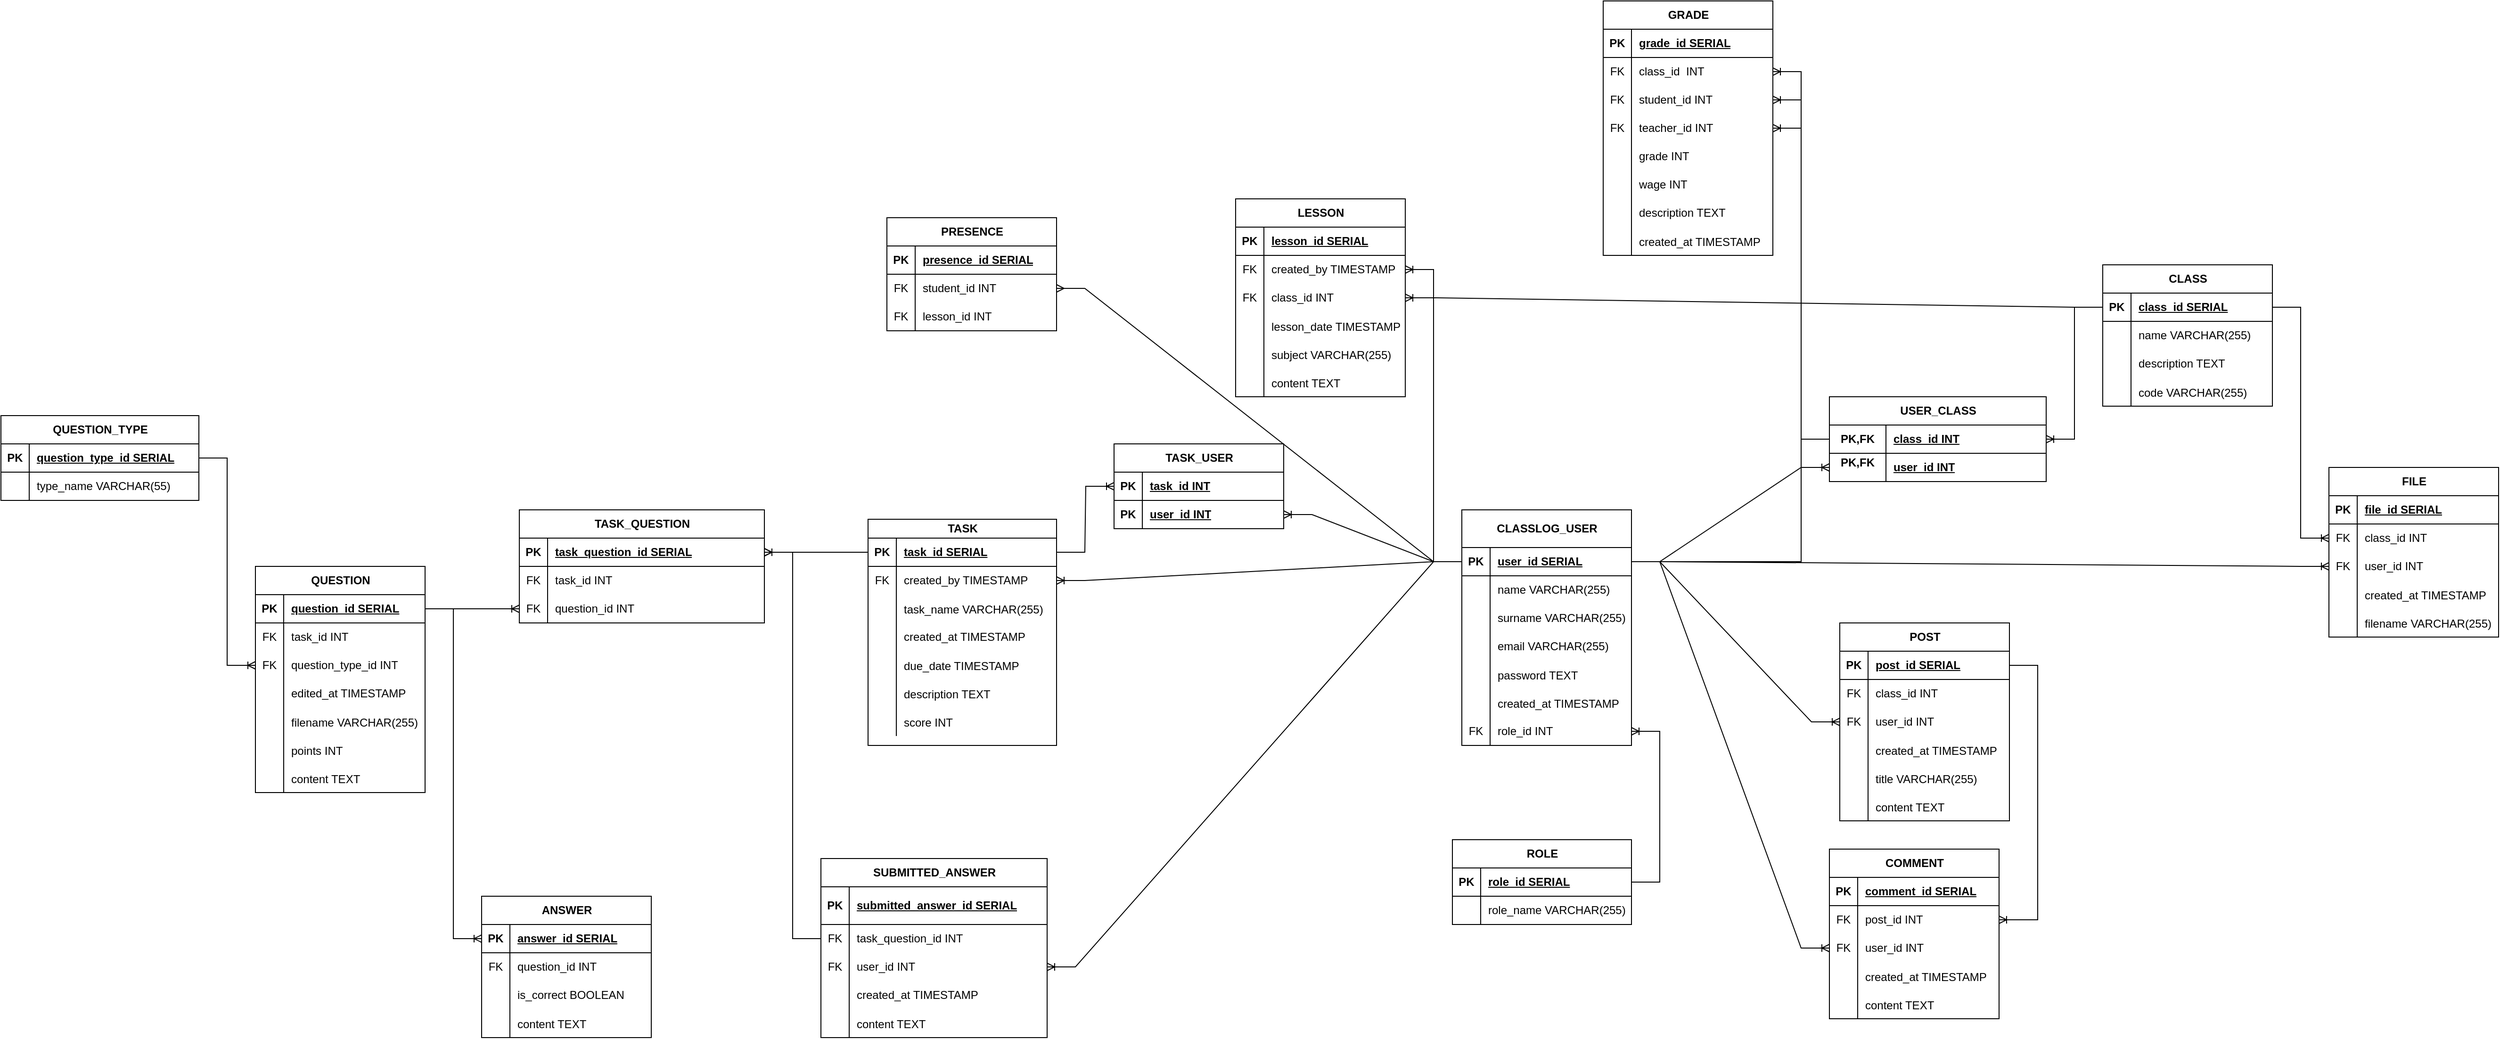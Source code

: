 <mxfile version="24.9.1">
  <diagram id="R2lEEEUBdFMjLlhIrx00" name="Page-1">
    <mxGraphModel dx="4376" dy="2016" grid="1" gridSize="10" guides="1" tooltips="1" connect="1" arrows="1" fold="1" page="1" pageScale="1" pageWidth="850" pageHeight="1100" math="0" shadow="0" extFonts="Permanent Marker^https://fonts.googleapis.com/css?family=Permanent+Marker">
      <root>
        <mxCell id="0" />
        <mxCell id="1" parent="0" />
        <mxCell id="dA9MEyURPWiyrvVsitJ--4" value="CLASSLOG_USER" style="shape=table;startSize=40;container=1;collapsible=1;childLayout=tableLayout;fixedRows=1;rowLines=0;fontStyle=1;align=center;resizeLast=1;html=1;" parent="1" vertex="1">
          <mxGeometry x="-200" y="380" width="180" height="250" as="geometry" />
        </mxCell>
        <mxCell id="dA9MEyURPWiyrvVsitJ--5" value="" style="shape=tableRow;horizontal=0;startSize=0;swimlaneHead=0;swimlaneBody=0;fillColor=none;collapsible=0;dropTarget=0;points=[[0,0.5],[1,0.5]];portConstraint=eastwest;top=0;left=0;right=0;bottom=1;" parent="dA9MEyURPWiyrvVsitJ--4" vertex="1">
          <mxGeometry y="40" width="180" height="30" as="geometry" />
        </mxCell>
        <mxCell id="dA9MEyURPWiyrvVsitJ--6" value="PK" style="shape=partialRectangle;connectable=0;fillColor=none;top=0;left=0;bottom=0;right=0;fontStyle=1;overflow=hidden;whiteSpace=wrap;html=1;" parent="dA9MEyURPWiyrvVsitJ--5" vertex="1">
          <mxGeometry width="30" height="30" as="geometry">
            <mxRectangle width="30" height="30" as="alternateBounds" />
          </mxGeometry>
        </mxCell>
        <mxCell id="dA9MEyURPWiyrvVsitJ--7" value="user_id SERIAL" style="shape=partialRectangle;connectable=0;fillColor=none;top=0;left=0;bottom=0;right=0;align=left;spacingLeft=6;fontStyle=5;overflow=hidden;whiteSpace=wrap;html=1;" parent="dA9MEyURPWiyrvVsitJ--5" vertex="1">
          <mxGeometry x="30" width="150" height="30" as="geometry">
            <mxRectangle width="150" height="30" as="alternateBounds" />
          </mxGeometry>
        </mxCell>
        <mxCell id="dA9MEyURPWiyrvVsitJ--8" value="" style="shape=tableRow;horizontal=0;startSize=0;swimlaneHead=0;swimlaneBody=0;fillColor=none;collapsible=0;dropTarget=0;points=[[0,0.5],[1,0.5]];portConstraint=eastwest;top=0;left=0;right=0;bottom=0;" parent="dA9MEyURPWiyrvVsitJ--4" vertex="1">
          <mxGeometry y="70" width="180" height="30" as="geometry" />
        </mxCell>
        <mxCell id="dA9MEyURPWiyrvVsitJ--9" value="" style="shape=partialRectangle;connectable=0;fillColor=none;top=0;left=0;bottom=0;right=0;editable=1;overflow=hidden;whiteSpace=wrap;html=1;" parent="dA9MEyURPWiyrvVsitJ--8" vertex="1">
          <mxGeometry width="30" height="30" as="geometry">
            <mxRectangle width="30" height="30" as="alternateBounds" />
          </mxGeometry>
        </mxCell>
        <mxCell id="dA9MEyURPWiyrvVsitJ--10" value="name VARCHAR(255)" style="shape=partialRectangle;connectable=0;fillColor=none;top=0;left=0;bottom=0;right=0;align=left;spacingLeft=6;overflow=hidden;whiteSpace=wrap;html=1;" parent="dA9MEyURPWiyrvVsitJ--8" vertex="1">
          <mxGeometry x="30" width="150" height="30" as="geometry">
            <mxRectangle width="150" height="30" as="alternateBounds" />
          </mxGeometry>
        </mxCell>
        <mxCell id="dA9MEyURPWiyrvVsitJ--11" value="" style="shape=tableRow;horizontal=0;startSize=0;swimlaneHead=0;swimlaneBody=0;fillColor=none;collapsible=0;dropTarget=0;points=[[0,0.5],[1,0.5]];portConstraint=eastwest;top=0;left=0;right=0;bottom=0;" parent="dA9MEyURPWiyrvVsitJ--4" vertex="1">
          <mxGeometry y="100" width="180" height="30" as="geometry" />
        </mxCell>
        <mxCell id="dA9MEyURPWiyrvVsitJ--12" value="" style="shape=partialRectangle;connectable=0;fillColor=none;top=0;left=0;bottom=0;right=0;editable=1;overflow=hidden;whiteSpace=wrap;html=1;" parent="dA9MEyURPWiyrvVsitJ--11" vertex="1">
          <mxGeometry width="30" height="30" as="geometry">
            <mxRectangle width="30" height="30" as="alternateBounds" />
          </mxGeometry>
        </mxCell>
        <mxCell id="dA9MEyURPWiyrvVsitJ--13" value="surname VARCHAR(255)" style="shape=partialRectangle;connectable=0;fillColor=none;top=0;left=0;bottom=0;right=0;align=left;spacingLeft=6;overflow=hidden;whiteSpace=wrap;html=1;" parent="dA9MEyURPWiyrvVsitJ--11" vertex="1">
          <mxGeometry x="30" width="150" height="30" as="geometry">
            <mxRectangle width="150" height="30" as="alternateBounds" />
          </mxGeometry>
        </mxCell>
        <mxCell id="dA9MEyURPWiyrvVsitJ--14" value="" style="shape=tableRow;horizontal=0;startSize=0;swimlaneHead=0;swimlaneBody=0;fillColor=none;collapsible=0;dropTarget=0;points=[[0,0.5],[1,0.5]];portConstraint=eastwest;top=0;left=0;right=0;bottom=0;" parent="dA9MEyURPWiyrvVsitJ--4" vertex="1">
          <mxGeometry y="130" width="180" height="30" as="geometry" />
        </mxCell>
        <mxCell id="dA9MEyURPWiyrvVsitJ--15" value="" style="shape=partialRectangle;connectable=0;fillColor=none;top=0;left=0;bottom=0;right=0;editable=1;overflow=hidden;whiteSpace=wrap;html=1;" parent="dA9MEyURPWiyrvVsitJ--14" vertex="1">
          <mxGeometry width="30" height="30" as="geometry">
            <mxRectangle width="30" height="30" as="alternateBounds" />
          </mxGeometry>
        </mxCell>
        <mxCell id="dA9MEyURPWiyrvVsitJ--16" value="email VARCHAR(255)" style="shape=partialRectangle;connectable=0;fillColor=none;top=0;left=0;bottom=0;right=0;align=left;spacingLeft=6;overflow=hidden;whiteSpace=wrap;html=1;" parent="dA9MEyURPWiyrvVsitJ--14" vertex="1">
          <mxGeometry x="30" width="150" height="30" as="geometry">
            <mxRectangle width="150" height="30" as="alternateBounds" />
          </mxGeometry>
        </mxCell>
        <mxCell id="dA9MEyURPWiyrvVsitJ--17" value="" style="shape=tableRow;horizontal=0;startSize=0;swimlaneHead=0;swimlaneBody=0;fillColor=none;collapsible=0;dropTarget=0;points=[[0,0.5],[1,0.5]];portConstraint=eastwest;top=0;left=0;right=0;bottom=0;" parent="dA9MEyURPWiyrvVsitJ--4" vertex="1">
          <mxGeometry y="160" width="180" height="30" as="geometry" />
        </mxCell>
        <mxCell id="dA9MEyURPWiyrvVsitJ--18" value="" style="shape=partialRectangle;connectable=0;fillColor=none;top=0;left=0;bottom=0;right=0;editable=1;overflow=hidden;" parent="dA9MEyURPWiyrvVsitJ--17" vertex="1">
          <mxGeometry width="30" height="30" as="geometry">
            <mxRectangle width="30" height="30" as="alternateBounds" />
          </mxGeometry>
        </mxCell>
        <mxCell id="dA9MEyURPWiyrvVsitJ--19" value="password TEXT" style="shape=partialRectangle;connectable=0;fillColor=none;top=0;left=0;bottom=0;right=0;align=left;spacingLeft=6;overflow=hidden;" parent="dA9MEyURPWiyrvVsitJ--17" vertex="1">
          <mxGeometry x="30" width="150" height="30" as="geometry">
            <mxRectangle width="150" height="30" as="alternateBounds" />
          </mxGeometry>
        </mxCell>
        <mxCell id="an_mlj4j7_kQygihVJMb-1" value="" style="shape=tableRow;horizontal=0;startSize=0;swimlaneHead=0;swimlaneBody=0;fillColor=none;collapsible=0;dropTarget=0;points=[[0,0.5],[1,0.5]];portConstraint=eastwest;top=0;left=0;right=0;bottom=0;" parent="dA9MEyURPWiyrvVsitJ--4" vertex="1">
          <mxGeometry y="190" width="180" height="30" as="geometry" />
        </mxCell>
        <mxCell id="an_mlj4j7_kQygihVJMb-2" value="" style="shape=partialRectangle;connectable=0;fillColor=none;top=0;left=0;bottom=0;right=0;editable=1;overflow=hidden;" parent="an_mlj4j7_kQygihVJMb-1" vertex="1">
          <mxGeometry width="30" height="30" as="geometry">
            <mxRectangle width="30" height="30" as="alternateBounds" />
          </mxGeometry>
        </mxCell>
        <mxCell id="an_mlj4j7_kQygihVJMb-3" value="created_at TIMESTAMP" style="shape=partialRectangle;connectable=0;fillColor=none;top=0;left=0;bottom=0;right=0;align=left;spacingLeft=6;overflow=hidden;" parent="an_mlj4j7_kQygihVJMb-1" vertex="1">
          <mxGeometry x="30" width="150" height="30" as="geometry">
            <mxRectangle width="150" height="30" as="alternateBounds" />
          </mxGeometry>
        </mxCell>
        <mxCell id="dA9MEyURPWiyrvVsitJ--20" value="" style="shape=tableRow;horizontal=0;startSize=0;swimlaneHead=0;swimlaneBody=0;fillColor=none;collapsible=0;dropTarget=0;points=[[0,0.5],[1,0.5]];portConstraint=eastwest;top=0;left=0;right=0;bottom=0;" parent="dA9MEyURPWiyrvVsitJ--4" vertex="1">
          <mxGeometry y="220" width="180" height="30" as="geometry" />
        </mxCell>
        <mxCell id="dA9MEyURPWiyrvVsitJ--21" value="FK" style="shape=partialRectangle;connectable=0;fillColor=none;top=0;left=0;bottom=0;right=0;fontStyle=0;overflow=hidden;whiteSpace=wrap;html=1;" parent="dA9MEyURPWiyrvVsitJ--20" vertex="1">
          <mxGeometry width="30" height="30" as="geometry">
            <mxRectangle width="30" height="30" as="alternateBounds" />
          </mxGeometry>
        </mxCell>
        <mxCell id="dA9MEyURPWiyrvVsitJ--22" value="role_id INT" style="shape=partialRectangle;connectable=0;fillColor=none;top=0;left=0;bottom=0;right=0;align=left;spacingLeft=6;fontStyle=0;overflow=hidden;whiteSpace=wrap;html=1;" parent="dA9MEyURPWiyrvVsitJ--20" vertex="1">
          <mxGeometry x="30" width="150" height="30" as="geometry">
            <mxRectangle width="150" height="30" as="alternateBounds" />
          </mxGeometry>
        </mxCell>
        <mxCell id="dA9MEyURPWiyrvVsitJ--23" value="ROLE" style="shape=table;startSize=30;container=1;collapsible=1;childLayout=tableLayout;fixedRows=1;rowLines=0;fontStyle=1;align=center;resizeLast=1;html=1;" parent="1" vertex="1">
          <mxGeometry x="-210" y="730" width="190" height="90" as="geometry" />
        </mxCell>
        <mxCell id="dA9MEyURPWiyrvVsitJ--24" value="" style="shape=tableRow;horizontal=0;startSize=0;swimlaneHead=0;swimlaneBody=0;fillColor=none;collapsible=0;dropTarget=0;points=[[0,0.5],[1,0.5]];portConstraint=eastwest;top=0;left=0;right=0;bottom=1;" parent="dA9MEyURPWiyrvVsitJ--23" vertex="1">
          <mxGeometry y="30" width="190" height="30" as="geometry" />
        </mxCell>
        <mxCell id="dA9MEyURPWiyrvVsitJ--25" value="PK" style="shape=partialRectangle;connectable=0;fillColor=none;top=0;left=0;bottom=0;right=0;fontStyle=1;overflow=hidden;whiteSpace=wrap;html=1;" parent="dA9MEyURPWiyrvVsitJ--24" vertex="1">
          <mxGeometry width="30" height="30" as="geometry">
            <mxRectangle width="30" height="30" as="alternateBounds" />
          </mxGeometry>
        </mxCell>
        <mxCell id="dA9MEyURPWiyrvVsitJ--26" value="role_id SERIAL" style="shape=partialRectangle;connectable=0;fillColor=none;top=0;left=0;bottom=0;right=0;align=left;spacingLeft=6;fontStyle=5;overflow=hidden;whiteSpace=wrap;html=1;" parent="dA9MEyURPWiyrvVsitJ--24" vertex="1">
          <mxGeometry x="30" width="160" height="30" as="geometry">
            <mxRectangle width="160" height="30" as="alternateBounds" />
          </mxGeometry>
        </mxCell>
        <mxCell id="dA9MEyURPWiyrvVsitJ--27" value="" style="shape=tableRow;horizontal=0;startSize=0;swimlaneHead=0;swimlaneBody=0;fillColor=none;collapsible=0;dropTarget=0;points=[[0,0.5],[1,0.5]];portConstraint=eastwest;top=0;left=0;right=0;bottom=0;" parent="dA9MEyURPWiyrvVsitJ--23" vertex="1">
          <mxGeometry y="60" width="190" height="30" as="geometry" />
        </mxCell>
        <mxCell id="dA9MEyURPWiyrvVsitJ--28" value="" style="shape=partialRectangle;connectable=0;fillColor=none;top=0;left=0;bottom=0;right=0;editable=1;overflow=hidden;whiteSpace=wrap;html=1;" parent="dA9MEyURPWiyrvVsitJ--27" vertex="1">
          <mxGeometry width="30" height="30" as="geometry">
            <mxRectangle width="30" height="30" as="alternateBounds" />
          </mxGeometry>
        </mxCell>
        <mxCell id="dA9MEyURPWiyrvVsitJ--29" value="role_name VARCHAR(255)" style="shape=partialRectangle;connectable=0;fillColor=none;top=0;left=0;bottom=0;right=0;align=left;spacingLeft=6;overflow=hidden;whiteSpace=wrap;html=1;" parent="dA9MEyURPWiyrvVsitJ--27" vertex="1">
          <mxGeometry x="30" width="160" height="30" as="geometry">
            <mxRectangle width="160" height="30" as="alternateBounds" />
          </mxGeometry>
        </mxCell>
        <mxCell id="dA9MEyURPWiyrvVsitJ--42" value="CLASS" style="shape=table;startSize=30;container=1;collapsible=1;childLayout=tableLayout;fixedRows=1;rowLines=0;fontStyle=1;align=center;resizeLast=1;html=1;" parent="1" vertex="1">
          <mxGeometry x="480" y="120" width="180" height="150" as="geometry" />
        </mxCell>
        <mxCell id="dA9MEyURPWiyrvVsitJ--43" value="" style="shape=tableRow;horizontal=0;startSize=0;swimlaneHead=0;swimlaneBody=0;fillColor=none;collapsible=0;dropTarget=0;points=[[0,0.5],[1,0.5]];portConstraint=eastwest;top=0;left=0;right=0;bottom=1;" parent="dA9MEyURPWiyrvVsitJ--42" vertex="1">
          <mxGeometry y="30" width="180" height="30" as="geometry" />
        </mxCell>
        <mxCell id="dA9MEyURPWiyrvVsitJ--44" value="PK" style="shape=partialRectangle;connectable=0;fillColor=none;top=0;left=0;bottom=0;right=0;fontStyle=1;overflow=hidden;whiteSpace=wrap;html=1;" parent="dA9MEyURPWiyrvVsitJ--43" vertex="1">
          <mxGeometry width="30" height="30" as="geometry">
            <mxRectangle width="30" height="30" as="alternateBounds" />
          </mxGeometry>
        </mxCell>
        <mxCell id="dA9MEyURPWiyrvVsitJ--45" value="class_id SERIAL" style="shape=partialRectangle;connectable=0;fillColor=none;top=0;left=0;bottom=0;right=0;align=left;spacingLeft=6;fontStyle=5;overflow=hidden;whiteSpace=wrap;html=1;" parent="dA9MEyURPWiyrvVsitJ--43" vertex="1">
          <mxGeometry x="30" width="150" height="30" as="geometry">
            <mxRectangle width="150" height="30" as="alternateBounds" />
          </mxGeometry>
        </mxCell>
        <mxCell id="dA9MEyURPWiyrvVsitJ--46" value="" style="shape=tableRow;horizontal=0;startSize=0;swimlaneHead=0;swimlaneBody=0;fillColor=none;collapsible=0;dropTarget=0;points=[[0,0.5],[1,0.5]];portConstraint=eastwest;top=0;left=0;right=0;bottom=0;" parent="dA9MEyURPWiyrvVsitJ--42" vertex="1">
          <mxGeometry y="60" width="180" height="30" as="geometry" />
        </mxCell>
        <mxCell id="dA9MEyURPWiyrvVsitJ--47" value="" style="shape=partialRectangle;connectable=0;fillColor=none;top=0;left=0;bottom=0;right=0;editable=1;overflow=hidden;whiteSpace=wrap;html=1;" parent="dA9MEyURPWiyrvVsitJ--46" vertex="1">
          <mxGeometry width="30" height="30" as="geometry">
            <mxRectangle width="30" height="30" as="alternateBounds" />
          </mxGeometry>
        </mxCell>
        <mxCell id="dA9MEyURPWiyrvVsitJ--48" value="name VARCHAR(255)" style="shape=partialRectangle;connectable=0;fillColor=none;top=0;left=0;bottom=0;right=0;align=left;spacingLeft=6;overflow=hidden;whiteSpace=wrap;html=1;" parent="dA9MEyURPWiyrvVsitJ--46" vertex="1">
          <mxGeometry x="30" width="150" height="30" as="geometry">
            <mxRectangle width="150" height="30" as="alternateBounds" />
          </mxGeometry>
        </mxCell>
        <mxCell id="dA9MEyURPWiyrvVsitJ--49" value="" style="shape=tableRow;horizontal=0;startSize=0;swimlaneHead=0;swimlaneBody=0;fillColor=none;collapsible=0;dropTarget=0;points=[[0,0.5],[1,0.5]];portConstraint=eastwest;top=0;left=0;right=0;bottom=0;" parent="dA9MEyURPWiyrvVsitJ--42" vertex="1">
          <mxGeometry y="90" width="180" height="30" as="geometry" />
        </mxCell>
        <mxCell id="dA9MEyURPWiyrvVsitJ--50" value="" style="shape=partialRectangle;connectable=0;fillColor=none;top=0;left=0;bottom=0;right=0;editable=1;overflow=hidden;whiteSpace=wrap;html=1;" parent="dA9MEyURPWiyrvVsitJ--49" vertex="1">
          <mxGeometry width="30" height="30" as="geometry">
            <mxRectangle width="30" height="30" as="alternateBounds" />
          </mxGeometry>
        </mxCell>
        <mxCell id="dA9MEyURPWiyrvVsitJ--51" value="description TEXT" style="shape=partialRectangle;connectable=0;fillColor=none;top=0;left=0;bottom=0;right=0;align=left;spacingLeft=6;overflow=hidden;whiteSpace=wrap;html=1;" parent="dA9MEyURPWiyrvVsitJ--49" vertex="1">
          <mxGeometry x="30" width="150" height="30" as="geometry">
            <mxRectangle width="150" height="30" as="alternateBounds" />
          </mxGeometry>
        </mxCell>
        <mxCell id="lgIS3jzMDGT0Ioay2plN-50" value="" style="shape=tableRow;horizontal=0;startSize=0;swimlaneHead=0;swimlaneBody=0;fillColor=none;collapsible=0;dropTarget=0;points=[[0,0.5],[1,0.5]];portConstraint=eastwest;top=0;left=0;right=0;bottom=0;" parent="dA9MEyURPWiyrvVsitJ--42" vertex="1">
          <mxGeometry y="120" width="180" height="30" as="geometry" />
        </mxCell>
        <mxCell id="lgIS3jzMDGT0Ioay2plN-51" value="" style="shape=partialRectangle;connectable=0;fillColor=none;top=0;left=0;bottom=0;right=0;editable=1;overflow=hidden;" parent="lgIS3jzMDGT0Ioay2plN-50" vertex="1">
          <mxGeometry width="30" height="30" as="geometry">
            <mxRectangle width="30" height="30" as="alternateBounds" />
          </mxGeometry>
        </mxCell>
        <mxCell id="lgIS3jzMDGT0Ioay2plN-52" value="code VARCHAR(255)" style="shape=partialRectangle;connectable=0;fillColor=none;top=0;left=0;bottom=0;right=0;align=left;spacingLeft=6;overflow=hidden;" parent="lgIS3jzMDGT0Ioay2plN-50" vertex="1">
          <mxGeometry x="30" width="150" height="30" as="geometry">
            <mxRectangle width="150" height="30" as="alternateBounds" />
          </mxGeometry>
        </mxCell>
        <mxCell id="dA9MEyURPWiyrvVsitJ--55" value="USER_CLASS" style="shape=table;startSize=30;container=1;collapsible=1;childLayout=tableLayout;fixedRows=1;rowLines=0;fontStyle=1;align=center;resizeLast=1;html=1;" parent="1" vertex="1">
          <mxGeometry x="190" y="260" width="230" height="90" as="geometry" />
        </mxCell>
        <mxCell id="dA9MEyURPWiyrvVsitJ--65" value="" style="shape=tableRow;horizontal=0;startSize=0;swimlaneHead=0;swimlaneBody=0;fillColor=none;collapsible=0;dropTarget=0;points=[[0,0.5],[1,0.5]];portConstraint=eastwest;top=0;left=0;right=0;bottom=1;" parent="dA9MEyURPWiyrvVsitJ--55" vertex="1">
          <mxGeometry y="30" width="230" height="30" as="geometry" />
        </mxCell>
        <mxCell id="dA9MEyURPWiyrvVsitJ--66" value="PK,FK" style="shape=partialRectangle;connectable=0;fillColor=none;top=0;left=0;bottom=0;right=0;fontStyle=1;overflow=hidden;whiteSpace=wrap;html=1;" parent="dA9MEyURPWiyrvVsitJ--65" vertex="1">
          <mxGeometry width="60" height="30" as="geometry">
            <mxRectangle width="60" height="30" as="alternateBounds" />
          </mxGeometry>
        </mxCell>
        <mxCell id="dA9MEyURPWiyrvVsitJ--67" value="class_id INT" style="shape=partialRectangle;connectable=0;fillColor=none;top=0;left=0;bottom=0;right=0;align=left;spacingLeft=6;fontStyle=5;overflow=hidden;whiteSpace=wrap;html=1;" parent="dA9MEyURPWiyrvVsitJ--65" vertex="1">
          <mxGeometry x="60" width="170" height="30" as="geometry">
            <mxRectangle width="170" height="30" as="alternateBounds" />
          </mxGeometry>
        </mxCell>
        <mxCell id="dA9MEyURPWiyrvVsitJ--56" value="" style="shape=tableRow;horizontal=0;startSize=0;swimlaneHead=0;swimlaneBody=0;fillColor=none;collapsible=0;dropTarget=0;points=[[0,0.5],[1,0.5]];portConstraint=eastwest;top=0;left=0;right=0;bottom=1;" parent="dA9MEyURPWiyrvVsitJ--55" vertex="1">
          <mxGeometry y="60" width="230" height="30" as="geometry" />
        </mxCell>
        <mxCell id="dA9MEyURPWiyrvVsitJ--57" value="PK,FK&lt;div&gt;&lt;br&gt;&lt;/div&gt;" style="shape=partialRectangle;connectable=0;fillColor=none;top=0;left=0;bottom=0;right=0;fontStyle=1;overflow=hidden;whiteSpace=wrap;html=1;" parent="dA9MEyURPWiyrvVsitJ--56" vertex="1">
          <mxGeometry width="60" height="30" as="geometry">
            <mxRectangle width="60" height="30" as="alternateBounds" />
          </mxGeometry>
        </mxCell>
        <mxCell id="dA9MEyURPWiyrvVsitJ--58" value="user_id INT" style="shape=partialRectangle;connectable=0;fillColor=none;top=0;left=0;bottom=0;right=0;align=left;spacingLeft=6;fontStyle=5;overflow=hidden;whiteSpace=wrap;html=1;" parent="dA9MEyURPWiyrvVsitJ--56" vertex="1">
          <mxGeometry x="60" width="170" height="30" as="geometry">
            <mxRectangle width="170" height="30" as="alternateBounds" />
          </mxGeometry>
        </mxCell>
        <mxCell id="dA9MEyURPWiyrvVsitJ--68" value="POST" style="shape=table;startSize=30;container=1;collapsible=1;childLayout=tableLayout;fixedRows=1;rowLines=0;fontStyle=1;align=center;resizeLast=1;html=1;" parent="1" vertex="1">
          <mxGeometry x="201" y="500" width="180" height="210" as="geometry" />
        </mxCell>
        <mxCell id="dA9MEyURPWiyrvVsitJ--69" value="" style="shape=tableRow;horizontal=0;startSize=0;swimlaneHead=0;swimlaneBody=0;fillColor=none;collapsible=0;dropTarget=0;points=[[0,0.5],[1,0.5]];portConstraint=eastwest;top=0;left=0;right=0;bottom=1;" parent="dA9MEyURPWiyrvVsitJ--68" vertex="1">
          <mxGeometry y="30" width="180" height="30" as="geometry" />
        </mxCell>
        <mxCell id="dA9MEyURPWiyrvVsitJ--70" value="PK" style="shape=partialRectangle;connectable=0;fillColor=none;top=0;left=0;bottom=0;right=0;fontStyle=1;overflow=hidden;whiteSpace=wrap;html=1;" parent="dA9MEyURPWiyrvVsitJ--69" vertex="1">
          <mxGeometry width="30" height="30" as="geometry">
            <mxRectangle width="30" height="30" as="alternateBounds" />
          </mxGeometry>
        </mxCell>
        <mxCell id="dA9MEyURPWiyrvVsitJ--71" value="post_id SERIAL" style="shape=partialRectangle;connectable=0;fillColor=none;top=0;left=0;bottom=0;right=0;align=left;spacingLeft=6;fontStyle=5;overflow=hidden;whiteSpace=wrap;html=1;" parent="dA9MEyURPWiyrvVsitJ--69" vertex="1">
          <mxGeometry x="30" width="150" height="30" as="geometry">
            <mxRectangle width="150" height="30" as="alternateBounds" />
          </mxGeometry>
        </mxCell>
        <mxCell id="lgIS3jzMDGT0Ioay2plN-130" value="" style="shape=tableRow;horizontal=0;startSize=0;swimlaneHead=0;swimlaneBody=0;fillColor=none;collapsible=0;dropTarget=0;points=[[0,0.5],[1,0.5]];portConstraint=eastwest;top=0;left=0;right=0;bottom=0;" parent="dA9MEyURPWiyrvVsitJ--68" vertex="1">
          <mxGeometry y="60" width="180" height="30" as="geometry" />
        </mxCell>
        <mxCell id="lgIS3jzMDGT0Ioay2plN-131" value="FK" style="shape=partialRectangle;connectable=0;fillColor=none;top=0;left=0;bottom=0;right=0;fontStyle=0;overflow=hidden;whiteSpace=wrap;html=1;" parent="lgIS3jzMDGT0Ioay2plN-130" vertex="1">
          <mxGeometry width="30" height="30" as="geometry">
            <mxRectangle width="30" height="30" as="alternateBounds" />
          </mxGeometry>
        </mxCell>
        <mxCell id="lgIS3jzMDGT0Ioay2plN-132" value="&lt;div&gt;&lt;span style=&quot;background-color: initial;&quot;&gt;class_id INT&lt;/span&gt;&lt;br&gt;&lt;/div&gt;" style="shape=partialRectangle;connectable=0;fillColor=none;top=0;left=0;bottom=0;right=0;align=left;spacingLeft=6;fontStyle=0;overflow=hidden;whiteSpace=wrap;html=1;" parent="lgIS3jzMDGT0Ioay2plN-130" vertex="1">
          <mxGeometry x="30" width="150" height="30" as="geometry">
            <mxRectangle width="150" height="30" as="alternateBounds" />
          </mxGeometry>
        </mxCell>
        <mxCell id="dA9MEyURPWiyrvVsitJ--84" value="" style="shape=tableRow;horizontal=0;startSize=0;swimlaneHead=0;swimlaneBody=0;fillColor=none;collapsible=0;dropTarget=0;points=[[0,0.5],[1,0.5]];portConstraint=eastwest;top=0;left=0;right=0;bottom=0;" parent="dA9MEyURPWiyrvVsitJ--68" vertex="1">
          <mxGeometry y="90" width="180" height="30" as="geometry" />
        </mxCell>
        <mxCell id="dA9MEyURPWiyrvVsitJ--85" value="FK" style="shape=partialRectangle;connectable=0;fillColor=none;top=0;left=0;bottom=0;right=0;fontStyle=0;overflow=hidden;whiteSpace=wrap;html=1;" parent="dA9MEyURPWiyrvVsitJ--84" vertex="1">
          <mxGeometry width="30" height="30" as="geometry">
            <mxRectangle width="30" height="30" as="alternateBounds" />
          </mxGeometry>
        </mxCell>
        <mxCell id="dA9MEyURPWiyrvVsitJ--86" value="user_id INT" style="shape=partialRectangle;connectable=0;fillColor=none;top=0;left=0;bottom=0;right=0;align=left;spacingLeft=6;fontStyle=0;overflow=hidden;whiteSpace=wrap;html=1;" parent="dA9MEyURPWiyrvVsitJ--84" vertex="1">
          <mxGeometry x="30" width="150" height="30" as="geometry">
            <mxRectangle width="150" height="30" as="alternateBounds" />
          </mxGeometry>
        </mxCell>
        <mxCell id="dA9MEyURPWiyrvVsitJ--94" value="" style="shape=tableRow;horizontal=0;startSize=0;swimlaneHead=0;swimlaneBody=0;fillColor=none;collapsible=0;dropTarget=0;points=[[0,0.5],[1,0.5]];portConstraint=eastwest;top=0;left=0;right=0;bottom=0;" parent="dA9MEyURPWiyrvVsitJ--68" vertex="1">
          <mxGeometry y="120" width="180" height="30" as="geometry" />
        </mxCell>
        <mxCell id="dA9MEyURPWiyrvVsitJ--95" value="" style="shape=partialRectangle;connectable=0;fillColor=none;top=0;left=0;bottom=0;right=0;editable=1;overflow=hidden;" parent="dA9MEyURPWiyrvVsitJ--94" vertex="1">
          <mxGeometry width="30" height="30" as="geometry">
            <mxRectangle width="30" height="30" as="alternateBounds" />
          </mxGeometry>
        </mxCell>
        <mxCell id="dA9MEyURPWiyrvVsitJ--96" value="created_at TIMESTAMP" style="shape=partialRectangle;connectable=0;fillColor=none;top=0;left=0;bottom=0;right=0;align=left;spacingLeft=6;overflow=hidden;" parent="dA9MEyURPWiyrvVsitJ--94" vertex="1">
          <mxGeometry x="30" width="150" height="30" as="geometry">
            <mxRectangle width="150" height="30" as="alternateBounds" />
          </mxGeometry>
        </mxCell>
        <mxCell id="dA9MEyURPWiyrvVsitJ--100" value="" style="shape=tableRow;horizontal=0;startSize=0;swimlaneHead=0;swimlaneBody=0;fillColor=none;collapsible=0;dropTarget=0;points=[[0,0.5],[1,0.5]];portConstraint=eastwest;top=0;left=0;right=0;bottom=0;" parent="dA9MEyURPWiyrvVsitJ--68" vertex="1">
          <mxGeometry y="150" width="180" height="30" as="geometry" />
        </mxCell>
        <mxCell id="dA9MEyURPWiyrvVsitJ--101" value="" style="shape=partialRectangle;connectable=0;fillColor=none;top=0;left=0;bottom=0;right=0;editable=1;overflow=hidden;" parent="dA9MEyURPWiyrvVsitJ--100" vertex="1">
          <mxGeometry width="30" height="30" as="geometry">
            <mxRectangle width="30" height="30" as="alternateBounds" />
          </mxGeometry>
        </mxCell>
        <mxCell id="dA9MEyURPWiyrvVsitJ--102" value="title VARCHAR(255)" style="shape=partialRectangle;connectable=0;fillColor=none;top=0;left=0;bottom=0;right=0;align=left;spacingLeft=6;overflow=hidden;" parent="dA9MEyURPWiyrvVsitJ--100" vertex="1">
          <mxGeometry x="30" width="150" height="30" as="geometry">
            <mxRectangle width="150" height="30" as="alternateBounds" />
          </mxGeometry>
        </mxCell>
        <mxCell id="dA9MEyURPWiyrvVsitJ--97" value="" style="shape=tableRow;horizontal=0;startSize=0;swimlaneHead=0;swimlaneBody=0;fillColor=none;collapsible=0;dropTarget=0;points=[[0,0.5],[1,0.5]];portConstraint=eastwest;top=0;left=0;right=0;bottom=0;" parent="dA9MEyURPWiyrvVsitJ--68" vertex="1">
          <mxGeometry y="180" width="180" height="30" as="geometry" />
        </mxCell>
        <mxCell id="dA9MEyURPWiyrvVsitJ--98" value="" style="shape=partialRectangle;connectable=0;fillColor=none;top=0;left=0;bottom=0;right=0;editable=1;overflow=hidden;" parent="dA9MEyURPWiyrvVsitJ--97" vertex="1">
          <mxGeometry width="30" height="30" as="geometry">
            <mxRectangle width="30" height="30" as="alternateBounds" />
          </mxGeometry>
        </mxCell>
        <mxCell id="dA9MEyURPWiyrvVsitJ--99" value="content TEXT" style="shape=partialRectangle;connectable=0;fillColor=none;top=0;left=0;bottom=0;right=0;align=left;spacingLeft=6;overflow=hidden;" parent="dA9MEyURPWiyrvVsitJ--97" vertex="1">
          <mxGeometry x="30" width="150" height="30" as="geometry">
            <mxRectangle width="150" height="30" as="alternateBounds" />
          </mxGeometry>
        </mxCell>
        <mxCell id="dA9MEyURPWiyrvVsitJ--103" value="COMMENT" style="shape=table;startSize=30;container=1;collapsible=1;childLayout=tableLayout;fixedRows=1;rowLines=0;fontStyle=1;align=center;resizeLast=1;html=1;" parent="1" vertex="1">
          <mxGeometry x="190" y="740" width="180" height="180" as="geometry" />
        </mxCell>
        <mxCell id="dA9MEyURPWiyrvVsitJ--104" value="" style="shape=tableRow;horizontal=0;startSize=0;swimlaneHead=0;swimlaneBody=0;fillColor=none;collapsible=0;dropTarget=0;points=[[0,0.5],[1,0.5]];portConstraint=eastwest;top=0;left=0;right=0;bottom=1;" parent="dA9MEyURPWiyrvVsitJ--103" vertex="1">
          <mxGeometry y="30" width="180" height="30" as="geometry" />
        </mxCell>
        <mxCell id="dA9MEyURPWiyrvVsitJ--105" value="PK" style="shape=partialRectangle;connectable=0;fillColor=none;top=0;left=0;bottom=0;right=0;fontStyle=1;overflow=hidden;whiteSpace=wrap;html=1;" parent="dA9MEyURPWiyrvVsitJ--104" vertex="1">
          <mxGeometry width="30" height="30" as="geometry">
            <mxRectangle width="30" height="30" as="alternateBounds" />
          </mxGeometry>
        </mxCell>
        <mxCell id="dA9MEyURPWiyrvVsitJ--106" value="comment_id SERIAL" style="shape=partialRectangle;connectable=0;fillColor=none;top=0;left=0;bottom=0;right=0;align=left;spacingLeft=6;fontStyle=5;overflow=hidden;whiteSpace=wrap;html=1;" parent="dA9MEyURPWiyrvVsitJ--104" vertex="1">
          <mxGeometry x="30" width="150" height="30" as="geometry">
            <mxRectangle width="150" height="30" as="alternateBounds" />
          </mxGeometry>
        </mxCell>
        <mxCell id="dA9MEyURPWiyrvVsitJ--322" value="" style="shape=tableRow;horizontal=0;startSize=0;swimlaneHead=0;swimlaneBody=0;fillColor=none;collapsible=0;dropTarget=0;points=[[0,0.5],[1,0.5]];portConstraint=eastwest;top=0;left=0;right=0;bottom=0;" parent="dA9MEyURPWiyrvVsitJ--103" vertex="1">
          <mxGeometry y="60" width="180" height="30" as="geometry" />
        </mxCell>
        <mxCell id="dA9MEyURPWiyrvVsitJ--323" value="FK" style="shape=partialRectangle;connectable=0;fillColor=none;top=0;left=0;bottom=0;right=0;fontStyle=0;overflow=hidden;whiteSpace=wrap;html=1;" parent="dA9MEyURPWiyrvVsitJ--322" vertex="1">
          <mxGeometry width="30" height="30" as="geometry">
            <mxRectangle width="30" height="30" as="alternateBounds" />
          </mxGeometry>
        </mxCell>
        <mxCell id="dA9MEyURPWiyrvVsitJ--324" value="post_id INT" style="shape=partialRectangle;connectable=0;fillColor=none;top=0;left=0;bottom=0;right=0;align=left;spacingLeft=6;fontStyle=0;overflow=hidden;whiteSpace=wrap;html=1;" parent="dA9MEyURPWiyrvVsitJ--322" vertex="1">
          <mxGeometry x="30" width="150" height="30" as="geometry">
            <mxRectangle width="150" height="30" as="alternateBounds" />
          </mxGeometry>
        </mxCell>
        <mxCell id="dA9MEyURPWiyrvVsitJ--107" value="" style="shape=tableRow;horizontal=0;startSize=0;swimlaneHead=0;swimlaneBody=0;fillColor=none;collapsible=0;dropTarget=0;points=[[0,0.5],[1,0.5]];portConstraint=eastwest;top=0;left=0;right=0;bottom=0;" parent="dA9MEyURPWiyrvVsitJ--103" vertex="1">
          <mxGeometry y="90" width="180" height="30" as="geometry" />
        </mxCell>
        <mxCell id="dA9MEyURPWiyrvVsitJ--108" value="FK" style="shape=partialRectangle;connectable=0;fillColor=none;top=0;left=0;bottom=0;right=0;fontStyle=0;overflow=hidden;whiteSpace=wrap;html=1;" parent="dA9MEyURPWiyrvVsitJ--107" vertex="1">
          <mxGeometry width="30" height="30" as="geometry">
            <mxRectangle width="30" height="30" as="alternateBounds" />
          </mxGeometry>
        </mxCell>
        <mxCell id="dA9MEyURPWiyrvVsitJ--109" value="user_id INT" style="shape=partialRectangle;connectable=0;fillColor=none;top=0;left=0;bottom=0;right=0;align=left;spacingLeft=6;fontStyle=0;overflow=hidden;whiteSpace=wrap;html=1;" parent="dA9MEyURPWiyrvVsitJ--107" vertex="1">
          <mxGeometry x="30" width="150" height="30" as="geometry">
            <mxRectangle width="150" height="30" as="alternateBounds" />
          </mxGeometry>
        </mxCell>
        <mxCell id="dA9MEyURPWiyrvVsitJ--110" value="" style="shape=tableRow;horizontal=0;startSize=0;swimlaneHead=0;swimlaneBody=0;fillColor=none;collapsible=0;dropTarget=0;points=[[0,0.5],[1,0.5]];portConstraint=eastwest;top=0;left=0;right=0;bottom=0;" parent="dA9MEyURPWiyrvVsitJ--103" vertex="1">
          <mxGeometry y="120" width="180" height="30" as="geometry" />
        </mxCell>
        <mxCell id="dA9MEyURPWiyrvVsitJ--111" value="" style="shape=partialRectangle;connectable=0;fillColor=none;top=0;left=0;bottom=0;right=0;editable=1;overflow=hidden;" parent="dA9MEyURPWiyrvVsitJ--110" vertex="1">
          <mxGeometry width="30" height="30" as="geometry">
            <mxRectangle width="30" height="30" as="alternateBounds" />
          </mxGeometry>
        </mxCell>
        <mxCell id="dA9MEyURPWiyrvVsitJ--112" value="created_at TIMESTAMP" style="shape=partialRectangle;connectable=0;fillColor=none;top=0;left=0;bottom=0;right=0;align=left;spacingLeft=6;overflow=hidden;" parent="dA9MEyURPWiyrvVsitJ--110" vertex="1">
          <mxGeometry x="30" width="150" height="30" as="geometry">
            <mxRectangle width="150" height="30" as="alternateBounds" />
          </mxGeometry>
        </mxCell>
        <mxCell id="dA9MEyURPWiyrvVsitJ--116" value="" style="shape=tableRow;horizontal=0;startSize=0;swimlaneHead=0;swimlaneBody=0;fillColor=none;collapsible=0;dropTarget=0;points=[[0,0.5],[1,0.5]];portConstraint=eastwest;top=0;left=0;right=0;bottom=0;" parent="dA9MEyURPWiyrvVsitJ--103" vertex="1">
          <mxGeometry y="150" width="180" height="30" as="geometry" />
        </mxCell>
        <mxCell id="dA9MEyURPWiyrvVsitJ--117" value="" style="shape=partialRectangle;connectable=0;fillColor=none;top=0;left=0;bottom=0;right=0;editable=1;overflow=hidden;" parent="dA9MEyURPWiyrvVsitJ--116" vertex="1">
          <mxGeometry width="30" height="30" as="geometry">
            <mxRectangle width="30" height="30" as="alternateBounds" />
          </mxGeometry>
        </mxCell>
        <mxCell id="dA9MEyURPWiyrvVsitJ--118" value="content TEXT" style="shape=partialRectangle;connectable=0;fillColor=none;top=0;left=0;bottom=0;right=0;align=left;spacingLeft=6;overflow=hidden;" parent="dA9MEyURPWiyrvVsitJ--116" vertex="1">
          <mxGeometry x="30" width="150" height="30" as="geometry">
            <mxRectangle width="150" height="30" as="alternateBounds" />
          </mxGeometry>
        </mxCell>
        <mxCell id="dA9MEyURPWiyrvVsitJ--119" value="FILE" style="shape=table;startSize=30;container=1;collapsible=1;childLayout=tableLayout;fixedRows=1;rowLines=0;fontStyle=1;align=center;resizeLast=1;html=1;" parent="1" vertex="1">
          <mxGeometry x="720" y="335" width="180" height="180" as="geometry" />
        </mxCell>
        <mxCell id="dA9MEyURPWiyrvVsitJ--120" value="" style="shape=tableRow;horizontal=0;startSize=0;swimlaneHead=0;swimlaneBody=0;fillColor=none;collapsible=0;dropTarget=0;points=[[0,0.5],[1,0.5]];portConstraint=eastwest;top=0;left=0;right=0;bottom=1;" parent="dA9MEyURPWiyrvVsitJ--119" vertex="1">
          <mxGeometry y="30" width="180" height="30" as="geometry" />
        </mxCell>
        <mxCell id="dA9MEyURPWiyrvVsitJ--121" value="PK" style="shape=partialRectangle;connectable=0;fillColor=none;top=0;left=0;bottom=0;right=0;fontStyle=1;overflow=hidden;whiteSpace=wrap;html=1;" parent="dA9MEyURPWiyrvVsitJ--120" vertex="1">
          <mxGeometry width="30" height="30" as="geometry">
            <mxRectangle width="30" height="30" as="alternateBounds" />
          </mxGeometry>
        </mxCell>
        <mxCell id="dA9MEyURPWiyrvVsitJ--122" value="file_id SERIAL" style="shape=partialRectangle;connectable=0;fillColor=none;top=0;left=0;bottom=0;right=0;align=left;spacingLeft=6;fontStyle=5;overflow=hidden;whiteSpace=wrap;html=1;" parent="dA9MEyURPWiyrvVsitJ--120" vertex="1">
          <mxGeometry x="30" width="150" height="30" as="geometry">
            <mxRectangle width="150" height="30" as="alternateBounds" />
          </mxGeometry>
        </mxCell>
        <mxCell id="lgIS3jzMDGT0Ioay2plN-80" value="" style="shape=tableRow;horizontal=0;startSize=0;swimlaneHead=0;swimlaneBody=0;fillColor=none;collapsible=0;dropTarget=0;points=[[0,0.5],[1,0.5]];portConstraint=eastwest;top=0;left=0;right=0;bottom=0;" parent="dA9MEyURPWiyrvVsitJ--119" vertex="1">
          <mxGeometry y="60" width="180" height="30" as="geometry" />
        </mxCell>
        <mxCell id="lgIS3jzMDGT0Ioay2plN-81" value="FK" style="shape=partialRectangle;connectable=0;fillColor=none;top=0;left=0;bottom=0;right=0;fontStyle=0;overflow=hidden;whiteSpace=wrap;html=1;" parent="lgIS3jzMDGT0Ioay2plN-80" vertex="1">
          <mxGeometry width="30" height="30" as="geometry">
            <mxRectangle width="30" height="30" as="alternateBounds" />
          </mxGeometry>
        </mxCell>
        <mxCell id="lgIS3jzMDGT0Ioay2plN-82" value="class_id INT" style="shape=partialRectangle;connectable=0;fillColor=none;top=0;left=0;bottom=0;right=0;align=left;spacingLeft=6;fontStyle=0;overflow=hidden;whiteSpace=wrap;html=1;" parent="lgIS3jzMDGT0Ioay2plN-80" vertex="1">
          <mxGeometry x="30" width="150" height="30" as="geometry">
            <mxRectangle width="150" height="30" as="alternateBounds" />
          </mxGeometry>
        </mxCell>
        <mxCell id="dA9MEyURPWiyrvVsitJ--123" value="" style="shape=tableRow;horizontal=0;startSize=0;swimlaneHead=0;swimlaneBody=0;fillColor=none;collapsible=0;dropTarget=0;points=[[0,0.5],[1,0.5]];portConstraint=eastwest;top=0;left=0;right=0;bottom=0;" parent="dA9MEyURPWiyrvVsitJ--119" vertex="1">
          <mxGeometry y="90" width="180" height="30" as="geometry" />
        </mxCell>
        <mxCell id="dA9MEyURPWiyrvVsitJ--124" value="FK" style="shape=partialRectangle;connectable=0;fillColor=none;top=0;left=0;bottom=0;right=0;fontStyle=0;overflow=hidden;whiteSpace=wrap;html=1;" parent="dA9MEyURPWiyrvVsitJ--123" vertex="1">
          <mxGeometry width="30" height="30" as="geometry">
            <mxRectangle width="30" height="30" as="alternateBounds" />
          </mxGeometry>
        </mxCell>
        <mxCell id="dA9MEyURPWiyrvVsitJ--125" value="user_id INT" style="shape=partialRectangle;connectable=0;fillColor=none;top=0;left=0;bottom=0;right=0;align=left;spacingLeft=6;fontStyle=0;overflow=hidden;whiteSpace=wrap;html=1;" parent="dA9MEyURPWiyrvVsitJ--123" vertex="1">
          <mxGeometry x="30" width="150" height="30" as="geometry">
            <mxRectangle width="150" height="30" as="alternateBounds" />
          </mxGeometry>
        </mxCell>
        <mxCell id="dA9MEyURPWiyrvVsitJ--126" value="" style="shape=tableRow;horizontal=0;startSize=0;swimlaneHead=0;swimlaneBody=0;fillColor=none;collapsible=0;dropTarget=0;points=[[0,0.5],[1,0.5]];portConstraint=eastwest;top=0;left=0;right=0;bottom=0;" parent="dA9MEyURPWiyrvVsitJ--119" vertex="1">
          <mxGeometry y="120" width="180" height="30" as="geometry" />
        </mxCell>
        <mxCell id="dA9MEyURPWiyrvVsitJ--127" value="" style="shape=partialRectangle;connectable=0;fillColor=none;top=0;left=0;bottom=0;right=0;editable=1;overflow=hidden;" parent="dA9MEyURPWiyrvVsitJ--126" vertex="1">
          <mxGeometry width="30" height="30" as="geometry">
            <mxRectangle width="30" height="30" as="alternateBounds" />
          </mxGeometry>
        </mxCell>
        <mxCell id="dA9MEyURPWiyrvVsitJ--128" value="created_at TIMESTAMP" style="shape=partialRectangle;connectable=0;fillColor=none;top=0;left=0;bottom=0;right=0;align=left;spacingLeft=6;overflow=hidden;" parent="dA9MEyURPWiyrvVsitJ--126" vertex="1">
          <mxGeometry x="30" width="150" height="30" as="geometry">
            <mxRectangle width="150" height="30" as="alternateBounds" />
          </mxGeometry>
        </mxCell>
        <mxCell id="dA9MEyURPWiyrvVsitJ--129" value="" style="shape=tableRow;horizontal=0;startSize=0;swimlaneHead=0;swimlaneBody=0;fillColor=none;collapsible=0;dropTarget=0;points=[[0,0.5],[1,0.5]];portConstraint=eastwest;top=0;left=0;right=0;bottom=0;" parent="dA9MEyURPWiyrvVsitJ--119" vertex="1">
          <mxGeometry y="150" width="180" height="30" as="geometry" />
        </mxCell>
        <mxCell id="dA9MEyURPWiyrvVsitJ--130" value="" style="shape=partialRectangle;connectable=0;fillColor=none;top=0;left=0;bottom=0;right=0;editable=1;overflow=hidden;" parent="dA9MEyURPWiyrvVsitJ--129" vertex="1">
          <mxGeometry width="30" height="30" as="geometry">
            <mxRectangle width="30" height="30" as="alternateBounds" />
          </mxGeometry>
        </mxCell>
        <mxCell id="dA9MEyURPWiyrvVsitJ--131" value="filename VARCHAR(255)" style="shape=partialRectangle;connectable=0;fillColor=none;top=0;left=0;bottom=0;right=0;align=left;spacingLeft=6;overflow=hidden;" parent="dA9MEyURPWiyrvVsitJ--129" vertex="1">
          <mxGeometry x="30" width="150" height="30" as="geometry">
            <mxRectangle width="150" height="30" as="alternateBounds" />
          </mxGeometry>
        </mxCell>
        <mxCell id="dA9MEyURPWiyrvVsitJ--132" value="LESSON" style="shape=table;startSize=30;container=1;collapsible=1;childLayout=tableLayout;fixedRows=1;rowLines=0;fontStyle=1;align=center;resizeLast=1;html=1;" parent="1" vertex="1">
          <mxGeometry x="-440" y="50" width="180" height="210" as="geometry" />
        </mxCell>
        <mxCell id="dA9MEyURPWiyrvVsitJ--133" value="" style="shape=tableRow;horizontal=0;startSize=0;swimlaneHead=0;swimlaneBody=0;fillColor=none;collapsible=0;dropTarget=0;points=[[0,0.5],[1,0.5]];portConstraint=eastwest;top=0;left=0;right=0;bottom=1;" parent="dA9MEyURPWiyrvVsitJ--132" vertex="1">
          <mxGeometry y="30" width="180" height="30" as="geometry" />
        </mxCell>
        <mxCell id="dA9MEyURPWiyrvVsitJ--134" value="PK" style="shape=partialRectangle;connectable=0;fillColor=none;top=0;left=0;bottom=0;right=0;fontStyle=1;overflow=hidden;whiteSpace=wrap;html=1;" parent="dA9MEyURPWiyrvVsitJ--133" vertex="1">
          <mxGeometry width="30" height="30" as="geometry">
            <mxRectangle width="30" height="30" as="alternateBounds" />
          </mxGeometry>
        </mxCell>
        <mxCell id="dA9MEyURPWiyrvVsitJ--135" value="lesson_id SERIAL" style="shape=partialRectangle;connectable=0;fillColor=none;top=0;left=0;bottom=0;right=0;align=left;spacingLeft=6;fontStyle=5;overflow=hidden;whiteSpace=wrap;html=1;" parent="dA9MEyURPWiyrvVsitJ--133" vertex="1">
          <mxGeometry x="30" width="150" height="30" as="geometry">
            <mxRectangle width="150" height="30" as="alternateBounds" />
          </mxGeometry>
        </mxCell>
        <mxCell id="dA9MEyURPWiyrvVsitJ--145" value="" style="shape=tableRow;horizontal=0;startSize=0;swimlaneHead=0;swimlaneBody=0;fillColor=none;collapsible=0;dropTarget=0;points=[[0,0.5],[1,0.5]];portConstraint=eastwest;top=0;left=0;right=0;bottom=0;" parent="dA9MEyURPWiyrvVsitJ--132" vertex="1">
          <mxGeometry y="60" width="180" height="30" as="geometry" />
        </mxCell>
        <mxCell id="dA9MEyURPWiyrvVsitJ--146" value="FK" style="shape=partialRectangle;connectable=0;fillColor=none;top=0;left=0;bottom=0;right=0;fontStyle=0;overflow=hidden;whiteSpace=wrap;html=1;" parent="dA9MEyURPWiyrvVsitJ--145" vertex="1">
          <mxGeometry width="30" height="30" as="geometry">
            <mxRectangle width="30" height="30" as="alternateBounds" />
          </mxGeometry>
        </mxCell>
        <mxCell id="dA9MEyURPWiyrvVsitJ--147" value="created_by TIMESTAMP" style="shape=partialRectangle;connectable=0;fillColor=none;top=0;left=0;bottom=0;right=0;align=left;spacingLeft=6;fontStyle=0;overflow=hidden;whiteSpace=wrap;html=1;" parent="dA9MEyURPWiyrvVsitJ--145" vertex="1">
          <mxGeometry x="30" width="150" height="30" as="geometry">
            <mxRectangle width="150" height="30" as="alternateBounds" />
          </mxGeometry>
        </mxCell>
        <mxCell id="dA9MEyURPWiyrvVsitJ--149" value="" style="shape=tableRow;horizontal=0;startSize=0;swimlaneHead=0;swimlaneBody=0;fillColor=none;collapsible=0;dropTarget=0;points=[[0,0.5],[1,0.5]];portConstraint=eastwest;top=0;left=0;right=0;bottom=0;" parent="dA9MEyURPWiyrvVsitJ--132" vertex="1">
          <mxGeometry y="90" width="180" height="30" as="geometry" />
        </mxCell>
        <mxCell id="dA9MEyURPWiyrvVsitJ--150" value="FK" style="shape=partialRectangle;connectable=0;fillColor=none;top=0;left=0;bottom=0;right=0;fontStyle=0;overflow=hidden;whiteSpace=wrap;html=1;" parent="dA9MEyURPWiyrvVsitJ--149" vertex="1">
          <mxGeometry width="30" height="30" as="geometry">
            <mxRectangle width="30" height="30" as="alternateBounds" />
          </mxGeometry>
        </mxCell>
        <mxCell id="dA9MEyURPWiyrvVsitJ--151" value="class_id INT" style="shape=partialRectangle;connectable=0;fillColor=none;top=0;left=0;bottom=0;right=0;align=left;spacingLeft=6;fontStyle=0;overflow=hidden;whiteSpace=wrap;html=1;" parent="dA9MEyURPWiyrvVsitJ--149" vertex="1">
          <mxGeometry x="30" width="150" height="30" as="geometry">
            <mxRectangle width="150" height="30" as="alternateBounds" />
          </mxGeometry>
        </mxCell>
        <mxCell id="dA9MEyURPWiyrvVsitJ--158" value="" style="shape=tableRow;horizontal=0;startSize=0;swimlaneHead=0;swimlaneBody=0;fillColor=none;collapsible=0;dropTarget=0;points=[[0,0.5],[1,0.5]];portConstraint=eastwest;top=0;left=0;right=0;bottom=0;" parent="dA9MEyURPWiyrvVsitJ--132" vertex="1">
          <mxGeometry y="120" width="180" height="30" as="geometry" />
        </mxCell>
        <mxCell id="dA9MEyURPWiyrvVsitJ--159" value="" style="shape=partialRectangle;connectable=0;fillColor=none;top=0;left=0;bottom=0;right=0;editable=1;overflow=hidden;" parent="dA9MEyURPWiyrvVsitJ--158" vertex="1">
          <mxGeometry width="30" height="30" as="geometry">
            <mxRectangle width="30" height="30" as="alternateBounds" />
          </mxGeometry>
        </mxCell>
        <mxCell id="dA9MEyURPWiyrvVsitJ--160" value="lesson_date TIMESTAMP" style="shape=partialRectangle;connectable=0;fillColor=none;top=0;left=0;bottom=0;right=0;align=left;spacingLeft=6;overflow=hidden;" parent="dA9MEyURPWiyrvVsitJ--158" vertex="1">
          <mxGeometry x="30" width="150" height="30" as="geometry">
            <mxRectangle width="150" height="30" as="alternateBounds" />
          </mxGeometry>
        </mxCell>
        <mxCell id="dA9MEyURPWiyrvVsitJ--152" value="" style="shape=tableRow;horizontal=0;startSize=0;swimlaneHead=0;swimlaneBody=0;fillColor=none;collapsible=0;dropTarget=0;points=[[0,0.5],[1,0.5]];portConstraint=eastwest;top=0;left=0;right=0;bottom=0;" parent="dA9MEyURPWiyrvVsitJ--132" vertex="1">
          <mxGeometry y="150" width="180" height="30" as="geometry" />
        </mxCell>
        <mxCell id="dA9MEyURPWiyrvVsitJ--153" value="" style="shape=partialRectangle;connectable=0;fillColor=none;top=0;left=0;bottom=0;right=0;editable=1;overflow=hidden;" parent="dA9MEyURPWiyrvVsitJ--152" vertex="1">
          <mxGeometry width="30" height="30" as="geometry">
            <mxRectangle width="30" height="30" as="alternateBounds" />
          </mxGeometry>
        </mxCell>
        <mxCell id="dA9MEyURPWiyrvVsitJ--154" value="subject VARCHAR(255)" style="shape=partialRectangle;connectable=0;fillColor=none;top=0;left=0;bottom=0;right=0;align=left;spacingLeft=6;overflow=hidden;" parent="dA9MEyURPWiyrvVsitJ--152" vertex="1">
          <mxGeometry x="30" width="150" height="30" as="geometry">
            <mxRectangle width="150" height="30" as="alternateBounds" />
          </mxGeometry>
        </mxCell>
        <mxCell id="dA9MEyURPWiyrvVsitJ--155" value="" style="shape=tableRow;horizontal=0;startSize=0;swimlaneHead=0;swimlaneBody=0;fillColor=none;collapsible=0;dropTarget=0;points=[[0,0.5],[1,0.5]];portConstraint=eastwest;top=0;left=0;right=0;bottom=0;" parent="dA9MEyURPWiyrvVsitJ--132" vertex="1">
          <mxGeometry y="180" width="180" height="30" as="geometry" />
        </mxCell>
        <mxCell id="dA9MEyURPWiyrvVsitJ--156" value="" style="shape=partialRectangle;connectable=0;fillColor=none;top=0;left=0;bottom=0;right=0;editable=1;overflow=hidden;" parent="dA9MEyURPWiyrvVsitJ--155" vertex="1">
          <mxGeometry width="30" height="30" as="geometry">
            <mxRectangle width="30" height="30" as="alternateBounds" />
          </mxGeometry>
        </mxCell>
        <mxCell id="dA9MEyURPWiyrvVsitJ--157" value="content TEXT" style="shape=partialRectangle;connectable=0;fillColor=none;top=0;left=0;bottom=0;right=0;align=left;spacingLeft=6;overflow=hidden;" parent="dA9MEyURPWiyrvVsitJ--155" vertex="1">
          <mxGeometry x="30" width="150" height="30" as="geometry">
            <mxRectangle width="150" height="30" as="alternateBounds" />
          </mxGeometry>
        </mxCell>
        <mxCell id="dA9MEyURPWiyrvVsitJ--180" value="PRESENCE" style="shape=table;startSize=30;container=1;collapsible=1;childLayout=tableLayout;fixedRows=1;rowLines=0;fontStyle=1;align=center;resizeLast=1;html=1;" parent="1" vertex="1">
          <mxGeometry x="-810" y="70" width="180" height="120" as="geometry" />
        </mxCell>
        <mxCell id="dA9MEyURPWiyrvVsitJ--181" value="" style="shape=tableRow;horizontal=0;startSize=0;swimlaneHead=0;swimlaneBody=0;fillColor=none;collapsible=0;dropTarget=0;points=[[0,0.5],[1,0.5]];portConstraint=eastwest;top=0;left=0;right=0;bottom=1;" parent="dA9MEyURPWiyrvVsitJ--180" vertex="1">
          <mxGeometry y="30" width="180" height="30" as="geometry" />
        </mxCell>
        <mxCell id="dA9MEyURPWiyrvVsitJ--182" value="PK" style="shape=partialRectangle;connectable=0;fillColor=none;top=0;left=0;bottom=0;right=0;fontStyle=1;overflow=hidden;whiteSpace=wrap;html=1;" parent="dA9MEyURPWiyrvVsitJ--181" vertex="1">
          <mxGeometry width="30" height="30" as="geometry">
            <mxRectangle width="30" height="30" as="alternateBounds" />
          </mxGeometry>
        </mxCell>
        <mxCell id="dA9MEyURPWiyrvVsitJ--183" value="presence_id SERIAL" style="shape=partialRectangle;connectable=0;fillColor=none;top=0;left=0;bottom=0;right=0;align=left;spacingLeft=6;fontStyle=5;overflow=hidden;whiteSpace=wrap;html=1;" parent="dA9MEyURPWiyrvVsitJ--181" vertex="1">
          <mxGeometry x="30" width="150" height="30" as="geometry">
            <mxRectangle width="150" height="30" as="alternateBounds" />
          </mxGeometry>
        </mxCell>
        <mxCell id="dA9MEyURPWiyrvVsitJ--184" value="" style="shape=tableRow;horizontal=0;startSize=0;swimlaneHead=0;swimlaneBody=0;fillColor=none;collapsible=0;dropTarget=0;points=[[0,0.5],[1,0.5]];portConstraint=eastwest;top=0;left=0;right=0;bottom=0;" parent="dA9MEyURPWiyrvVsitJ--180" vertex="1">
          <mxGeometry y="60" width="180" height="30" as="geometry" />
        </mxCell>
        <mxCell id="dA9MEyURPWiyrvVsitJ--185" value="FK" style="shape=partialRectangle;connectable=0;fillColor=none;top=0;left=0;bottom=0;right=0;fontStyle=0;overflow=hidden;whiteSpace=wrap;html=1;" parent="dA9MEyURPWiyrvVsitJ--184" vertex="1">
          <mxGeometry width="30" height="30" as="geometry">
            <mxRectangle width="30" height="30" as="alternateBounds" />
          </mxGeometry>
        </mxCell>
        <mxCell id="dA9MEyURPWiyrvVsitJ--186" value="student_id INT" style="shape=partialRectangle;connectable=0;fillColor=none;top=0;left=0;bottom=0;right=0;align=left;spacingLeft=6;fontStyle=0;overflow=hidden;whiteSpace=wrap;html=1;" parent="dA9MEyURPWiyrvVsitJ--184" vertex="1">
          <mxGeometry x="30" width="150" height="30" as="geometry">
            <mxRectangle width="150" height="30" as="alternateBounds" />
          </mxGeometry>
        </mxCell>
        <mxCell id="dA9MEyURPWiyrvVsitJ--187" value="" style="shape=tableRow;horizontal=0;startSize=0;swimlaneHead=0;swimlaneBody=0;fillColor=none;collapsible=0;dropTarget=0;points=[[0,0.5],[1,0.5]];portConstraint=eastwest;top=0;left=0;right=0;bottom=0;" parent="dA9MEyURPWiyrvVsitJ--180" vertex="1">
          <mxGeometry y="90" width="180" height="30" as="geometry" />
        </mxCell>
        <mxCell id="dA9MEyURPWiyrvVsitJ--188" value="FK" style="shape=partialRectangle;connectable=0;fillColor=none;top=0;left=0;bottom=0;right=0;fontStyle=0;overflow=hidden;whiteSpace=wrap;html=1;" parent="dA9MEyURPWiyrvVsitJ--187" vertex="1">
          <mxGeometry width="30" height="30" as="geometry">
            <mxRectangle width="30" height="30" as="alternateBounds" />
          </mxGeometry>
        </mxCell>
        <mxCell id="dA9MEyURPWiyrvVsitJ--189" value="lesson_id INT" style="shape=partialRectangle;connectable=0;fillColor=none;top=0;left=0;bottom=0;right=0;align=left;spacingLeft=6;fontStyle=0;overflow=hidden;whiteSpace=wrap;html=1;" parent="dA9MEyURPWiyrvVsitJ--187" vertex="1">
          <mxGeometry x="30" width="150" height="30" as="geometry">
            <mxRectangle width="150" height="30" as="alternateBounds" />
          </mxGeometry>
        </mxCell>
        <mxCell id="dA9MEyURPWiyrvVsitJ--215" value="QUESTION" style="shape=table;startSize=30;container=1;collapsible=1;childLayout=tableLayout;fixedRows=1;rowLines=0;fontStyle=1;align=center;resizeLast=1;html=1;" parent="1" vertex="1">
          <mxGeometry x="-1480" y="440" width="180" height="240" as="geometry" />
        </mxCell>
        <mxCell id="dA9MEyURPWiyrvVsitJ--216" value="" style="shape=tableRow;horizontal=0;startSize=0;swimlaneHead=0;swimlaneBody=0;fillColor=none;collapsible=0;dropTarget=0;points=[[0,0.5],[1,0.5]];portConstraint=eastwest;top=0;left=0;right=0;bottom=1;" parent="dA9MEyURPWiyrvVsitJ--215" vertex="1">
          <mxGeometry y="30" width="180" height="30" as="geometry" />
        </mxCell>
        <mxCell id="dA9MEyURPWiyrvVsitJ--217" value="PK" style="shape=partialRectangle;connectable=0;fillColor=none;top=0;left=0;bottom=0;right=0;fontStyle=1;overflow=hidden;whiteSpace=wrap;html=1;" parent="dA9MEyURPWiyrvVsitJ--216" vertex="1">
          <mxGeometry width="30" height="30" as="geometry">
            <mxRectangle width="30" height="30" as="alternateBounds" />
          </mxGeometry>
        </mxCell>
        <mxCell id="dA9MEyURPWiyrvVsitJ--218" value="question_id SERIAL" style="shape=partialRectangle;connectable=0;fillColor=none;top=0;left=0;bottom=0;right=0;align=left;spacingLeft=6;fontStyle=5;overflow=hidden;whiteSpace=wrap;html=1;" parent="dA9MEyURPWiyrvVsitJ--216" vertex="1">
          <mxGeometry x="30" width="150" height="30" as="geometry">
            <mxRectangle width="150" height="30" as="alternateBounds" />
          </mxGeometry>
        </mxCell>
        <mxCell id="dA9MEyURPWiyrvVsitJ--219" value="" style="shape=tableRow;horizontal=0;startSize=0;swimlaneHead=0;swimlaneBody=0;fillColor=none;collapsible=0;dropTarget=0;points=[[0,0.5],[1,0.5]];portConstraint=eastwest;top=0;left=0;right=0;bottom=0;" parent="dA9MEyURPWiyrvVsitJ--215" vertex="1">
          <mxGeometry y="60" width="180" height="30" as="geometry" />
        </mxCell>
        <mxCell id="dA9MEyURPWiyrvVsitJ--220" value="FK" style="shape=partialRectangle;connectable=0;fillColor=none;top=0;left=0;bottom=0;right=0;fontStyle=0;overflow=hidden;whiteSpace=wrap;html=1;" parent="dA9MEyURPWiyrvVsitJ--219" vertex="1">
          <mxGeometry width="30" height="30" as="geometry">
            <mxRectangle width="30" height="30" as="alternateBounds" />
          </mxGeometry>
        </mxCell>
        <mxCell id="dA9MEyURPWiyrvVsitJ--221" value="task_id INT" style="shape=partialRectangle;connectable=0;fillColor=none;top=0;left=0;bottom=0;right=0;align=left;spacingLeft=6;fontStyle=0;overflow=hidden;whiteSpace=wrap;html=1;" parent="dA9MEyURPWiyrvVsitJ--219" vertex="1">
          <mxGeometry x="30" width="150" height="30" as="geometry">
            <mxRectangle width="150" height="30" as="alternateBounds" />
          </mxGeometry>
        </mxCell>
        <mxCell id="dA9MEyURPWiyrvVsitJ--319" value="" style="shape=tableRow;horizontal=0;startSize=0;swimlaneHead=0;swimlaneBody=0;fillColor=none;collapsible=0;dropTarget=0;points=[[0,0.5],[1,0.5]];portConstraint=eastwest;top=0;left=0;right=0;bottom=0;" parent="dA9MEyURPWiyrvVsitJ--215" vertex="1">
          <mxGeometry y="90" width="180" height="30" as="geometry" />
        </mxCell>
        <mxCell id="dA9MEyURPWiyrvVsitJ--320" value="FK" style="shape=partialRectangle;connectable=0;fillColor=none;top=0;left=0;bottom=0;right=0;fontStyle=0;overflow=hidden;whiteSpace=wrap;html=1;" parent="dA9MEyURPWiyrvVsitJ--319" vertex="1">
          <mxGeometry width="30" height="30" as="geometry">
            <mxRectangle width="30" height="30" as="alternateBounds" />
          </mxGeometry>
        </mxCell>
        <mxCell id="dA9MEyURPWiyrvVsitJ--321" value="question_type_id INT" style="shape=partialRectangle;connectable=0;fillColor=none;top=0;left=0;bottom=0;right=0;align=left;spacingLeft=6;fontStyle=0;overflow=hidden;whiteSpace=wrap;html=1;" parent="dA9MEyURPWiyrvVsitJ--319" vertex="1">
          <mxGeometry x="30" width="150" height="30" as="geometry">
            <mxRectangle width="150" height="30" as="alternateBounds" />
          </mxGeometry>
        </mxCell>
        <mxCell id="dA9MEyURPWiyrvVsitJ--225" value="" style="shape=tableRow;horizontal=0;startSize=0;swimlaneHead=0;swimlaneBody=0;fillColor=none;collapsible=0;dropTarget=0;points=[[0,0.5],[1,0.5]];portConstraint=eastwest;top=0;left=0;right=0;bottom=0;" parent="dA9MEyURPWiyrvVsitJ--215" vertex="1">
          <mxGeometry y="120" width="180" height="30" as="geometry" />
        </mxCell>
        <mxCell id="dA9MEyURPWiyrvVsitJ--226" value="" style="shape=partialRectangle;connectable=0;fillColor=none;top=0;left=0;bottom=0;right=0;fontStyle=0;overflow=hidden;whiteSpace=wrap;html=1;" parent="dA9MEyURPWiyrvVsitJ--225" vertex="1">
          <mxGeometry width="30" height="30" as="geometry">
            <mxRectangle width="30" height="30" as="alternateBounds" />
          </mxGeometry>
        </mxCell>
        <mxCell id="dA9MEyURPWiyrvVsitJ--227" value="edited_at TIMESTAMP" style="shape=partialRectangle;connectable=0;fillColor=none;top=0;left=0;bottom=0;right=0;align=left;spacingLeft=6;fontStyle=0;overflow=hidden;whiteSpace=wrap;html=1;" parent="dA9MEyURPWiyrvVsitJ--225" vertex="1">
          <mxGeometry x="30" width="150" height="30" as="geometry">
            <mxRectangle width="150" height="30" as="alternateBounds" />
          </mxGeometry>
        </mxCell>
        <mxCell id="dA9MEyURPWiyrvVsitJ--231" value="" style="shape=tableRow;horizontal=0;startSize=0;swimlaneHead=0;swimlaneBody=0;fillColor=none;collapsible=0;dropTarget=0;points=[[0,0.5],[1,0.5]];portConstraint=eastwest;top=0;left=0;right=0;bottom=0;" parent="dA9MEyURPWiyrvVsitJ--215" vertex="1">
          <mxGeometry y="150" width="180" height="30" as="geometry" />
        </mxCell>
        <mxCell id="dA9MEyURPWiyrvVsitJ--232" value="" style="shape=partialRectangle;connectable=0;fillColor=none;top=0;left=0;bottom=0;right=0;editable=1;overflow=hidden;" parent="dA9MEyURPWiyrvVsitJ--231" vertex="1">
          <mxGeometry width="30" height="30" as="geometry">
            <mxRectangle width="30" height="30" as="alternateBounds" />
          </mxGeometry>
        </mxCell>
        <mxCell id="dA9MEyURPWiyrvVsitJ--233" value="filename VARCHAR(255)" style="shape=partialRectangle;connectable=0;fillColor=none;top=0;left=0;bottom=0;right=0;align=left;spacingLeft=6;overflow=hidden;" parent="dA9MEyURPWiyrvVsitJ--231" vertex="1">
          <mxGeometry x="30" width="150" height="30" as="geometry">
            <mxRectangle width="150" height="30" as="alternateBounds" />
          </mxGeometry>
        </mxCell>
        <mxCell id="dA9MEyURPWiyrvVsitJ--253" value="" style="shape=tableRow;horizontal=0;startSize=0;swimlaneHead=0;swimlaneBody=0;fillColor=none;collapsible=0;dropTarget=0;points=[[0,0.5],[1,0.5]];portConstraint=eastwest;top=0;left=0;right=0;bottom=0;" parent="dA9MEyURPWiyrvVsitJ--215" vertex="1">
          <mxGeometry y="180" width="180" height="30" as="geometry" />
        </mxCell>
        <mxCell id="dA9MEyURPWiyrvVsitJ--254" value="" style="shape=partialRectangle;connectable=0;fillColor=none;top=0;left=0;bottom=0;right=0;editable=1;overflow=hidden;" parent="dA9MEyURPWiyrvVsitJ--253" vertex="1">
          <mxGeometry width="30" height="30" as="geometry">
            <mxRectangle width="30" height="30" as="alternateBounds" />
          </mxGeometry>
        </mxCell>
        <mxCell id="dA9MEyURPWiyrvVsitJ--255" value="points INT" style="shape=partialRectangle;connectable=0;fillColor=none;top=0;left=0;bottom=0;right=0;align=left;spacingLeft=6;overflow=hidden;" parent="dA9MEyURPWiyrvVsitJ--253" vertex="1">
          <mxGeometry x="30" width="150" height="30" as="geometry">
            <mxRectangle width="150" height="30" as="alternateBounds" />
          </mxGeometry>
        </mxCell>
        <mxCell id="dA9MEyURPWiyrvVsitJ--228" value="" style="shape=tableRow;horizontal=0;startSize=0;swimlaneHead=0;swimlaneBody=0;fillColor=none;collapsible=0;dropTarget=0;points=[[0,0.5],[1,0.5]];portConstraint=eastwest;top=0;left=0;right=0;bottom=0;" parent="dA9MEyURPWiyrvVsitJ--215" vertex="1">
          <mxGeometry y="210" width="180" height="30" as="geometry" />
        </mxCell>
        <mxCell id="dA9MEyURPWiyrvVsitJ--229" value="" style="shape=partialRectangle;connectable=0;fillColor=none;top=0;left=0;bottom=0;right=0;editable=1;overflow=hidden;" parent="dA9MEyURPWiyrvVsitJ--228" vertex="1">
          <mxGeometry width="30" height="30" as="geometry">
            <mxRectangle width="30" height="30" as="alternateBounds" />
          </mxGeometry>
        </mxCell>
        <mxCell id="dA9MEyURPWiyrvVsitJ--230" value="content TEXT" style="shape=partialRectangle;connectable=0;fillColor=none;top=0;left=0;bottom=0;right=0;align=left;spacingLeft=6;overflow=hidden;" parent="dA9MEyURPWiyrvVsitJ--228" vertex="1">
          <mxGeometry x="30" width="150" height="30" as="geometry">
            <mxRectangle width="150" height="30" as="alternateBounds" />
          </mxGeometry>
        </mxCell>
        <mxCell id="dA9MEyURPWiyrvVsitJ--256" value="SUBMITTED_ANSWER" style="shape=table;startSize=30;container=1;collapsible=1;childLayout=tableLayout;fixedRows=1;rowLines=0;fontStyle=1;align=center;resizeLast=1;html=1;" parent="1" vertex="1">
          <mxGeometry x="-880" y="750" width="240" height="190" as="geometry" />
        </mxCell>
        <mxCell id="dA9MEyURPWiyrvVsitJ--257" value="" style="shape=tableRow;horizontal=0;startSize=0;swimlaneHead=0;swimlaneBody=0;fillColor=none;collapsible=0;dropTarget=0;points=[[0,0.5],[1,0.5]];portConstraint=eastwest;top=0;left=0;right=0;bottom=1;" parent="dA9MEyURPWiyrvVsitJ--256" vertex="1">
          <mxGeometry y="30" width="240" height="40" as="geometry" />
        </mxCell>
        <mxCell id="dA9MEyURPWiyrvVsitJ--258" value="PK" style="shape=partialRectangle;connectable=0;fillColor=none;top=0;left=0;bottom=0;right=0;fontStyle=1;overflow=hidden;whiteSpace=wrap;html=1;" parent="dA9MEyURPWiyrvVsitJ--257" vertex="1">
          <mxGeometry width="30" height="40" as="geometry">
            <mxRectangle width="30" height="40" as="alternateBounds" />
          </mxGeometry>
        </mxCell>
        <mxCell id="dA9MEyURPWiyrvVsitJ--259" value="submitted_answer_id SERIAL" style="shape=partialRectangle;connectable=0;fillColor=none;top=0;left=0;bottom=0;right=0;align=left;spacingLeft=6;fontStyle=5;overflow=hidden;whiteSpace=wrap;html=1;" parent="dA9MEyURPWiyrvVsitJ--257" vertex="1">
          <mxGeometry x="30" width="210" height="40" as="geometry">
            <mxRectangle width="210" height="40" as="alternateBounds" />
          </mxGeometry>
        </mxCell>
        <mxCell id="dA9MEyURPWiyrvVsitJ--260" value="" style="shape=tableRow;horizontal=0;startSize=0;swimlaneHead=0;swimlaneBody=0;fillColor=none;collapsible=0;dropTarget=0;points=[[0,0.5],[1,0.5]];portConstraint=eastwest;top=0;left=0;right=0;bottom=0;" parent="dA9MEyURPWiyrvVsitJ--256" vertex="1">
          <mxGeometry y="70" width="240" height="30" as="geometry" />
        </mxCell>
        <mxCell id="dA9MEyURPWiyrvVsitJ--261" value="FK" style="shape=partialRectangle;connectable=0;fillColor=none;top=0;left=0;bottom=0;right=0;fontStyle=0;overflow=hidden;whiteSpace=wrap;html=1;" parent="dA9MEyURPWiyrvVsitJ--260" vertex="1">
          <mxGeometry width="30" height="30" as="geometry">
            <mxRectangle width="30" height="30" as="alternateBounds" />
          </mxGeometry>
        </mxCell>
        <mxCell id="dA9MEyURPWiyrvVsitJ--262" value="task_question_id INT" style="shape=partialRectangle;connectable=0;fillColor=none;top=0;left=0;bottom=0;right=0;align=left;spacingLeft=6;fontStyle=0;overflow=hidden;whiteSpace=wrap;html=1;" parent="dA9MEyURPWiyrvVsitJ--260" vertex="1">
          <mxGeometry x="30" width="210" height="30" as="geometry">
            <mxRectangle width="210" height="30" as="alternateBounds" />
          </mxGeometry>
        </mxCell>
        <mxCell id="dA9MEyURPWiyrvVsitJ--275" value="" style="shape=tableRow;horizontal=0;startSize=0;swimlaneHead=0;swimlaneBody=0;fillColor=none;collapsible=0;dropTarget=0;points=[[0,0.5],[1,0.5]];portConstraint=eastwest;top=0;left=0;right=0;bottom=0;" parent="dA9MEyURPWiyrvVsitJ--256" vertex="1">
          <mxGeometry y="100" width="240" height="30" as="geometry" />
        </mxCell>
        <mxCell id="dA9MEyURPWiyrvVsitJ--276" value="FK" style="shape=partialRectangle;connectable=0;fillColor=none;top=0;left=0;bottom=0;right=0;fontStyle=0;overflow=hidden;whiteSpace=wrap;html=1;" parent="dA9MEyURPWiyrvVsitJ--275" vertex="1">
          <mxGeometry width="30" height="30" as="geometry">
            <mxRectangle width="30" height="30" as="alternateBounds" />
          </mxGeometry>
        </mxCell>
        <mxCell id="dA9MEyURPWiyrvVsitJ--277" value="user_id INT" style="shape=partialRectangle;connectable=0;fillColor=none;top=0;left=0;bottom=0;right=0;align=left;spacingLeft=6;fontStyle=0;overflow=hidden;whiteSpace=wrap;html=1;" parent="dA9MEyURPWiyrvVsitJ--275" vertex="1">
          <mxGeometry x="30" width="210" height="30" as="geometry">
            <mxRectangle width="210" height="30" as="alternateBounds" />
          </mxGeometry>
        </mxCell>
        <mxCell id="dA9MEyURPWiyrvVsitJ--266" value="" style="shape=tableRow;horizontal=0;startSize=0;swimlaneHead=0;swimlaneBody=0;fillColor=none;collapsible=0;dropTarget=0;points=[[0,0.5],[1,0.5]];portConstraint=eastwest;top=0;left=0;right=0;bottom=0;" parent="dA9MEyURPWiyrvVsitJ--256" vertex="1">
          <mxGeometry y="130" width="240" height="30" as="geometry" />
        </mxCell>
        <mxCell id="dA9MEyURPWiyrvVsitJ--267" value="" style="shape=partialRectangle;connectable=0;fillColor=none;top=0;left=0;bottom=0;right=0;fontStyle=0;overflow=hidden;whiteSpace=wrap;html=1;" parent="dA9MEyURPWiyrvVsitJ--266" vertex="1">
          <mxGeometry width="30" height="30" as="geometry">
            <mxRectangle width="30" height="30" as="alternateBounds" />
          </mxGeometry>
        </mxCell>
        <mxCell id="dA9MEyURPWiyrvVsitJ--268" value="created_at TIMESTAMP" style="shape=partialRectangle;connectable=0;fillColor=none;top=0;left=0;bottom=0;right=0;align=left;spacingLeft=6;fontStyle=0;overflow=hidden;whiteSpace=wrap;html=1;" parent="dA9MEyURPWiyrvVsitJ--266" vertex="1">
          <mxGeometry x="30" width="210" height="30" as="geometry">
            <mxRectangle width="210" height="30" as="alternateBounds" />
          </mxGeometry>
        </mxCell>
        <mxCell id="dA9MEyURPWiyrvVsitJ--272" value="" style="shape=tableRow;horizontal=0;startSize=0;swimlaneHead=0;swimlaneBody=0;fillColor=none;collapsible=0;dropTarget=0;points=[[0,0.5],[1,0.5]];portConstraint=eastwest;top=0;left=0;right=0;bottom=0;" parent="dA9MEyURPWiyrvVsitJ--256" vertex="1">
          <mxGeometry y="160" width="240" height="30" as="geometry" />
        </mxCell>
        <mxCell id="dA9MEyURPWiyrvVsitJ--273" value="" style="shape=partialRectangle;connectable=0;fillColor=none;top=0;left=0;bottom=0;right=0;editable=1;overflow=hidden;" parent="dA9MEyURPWiyrvVsitJ--272" vertex="1">
          <mxGeometry width="30" height="30" as="geometry">
            <mxRectangle width="30" height="30" as="alternateBounds" />
          </mxGeometry>
        </mxCell>
        <mxCell id="dA9MEyURPWiyrvVsitJ--274" value="content TEXT" style="shape=partialRectangle;connectable=0;fillColor=none;top=0;left=0;bottom=0;right=0;align=left;spacingLeft=6;overflow=hidden;" parent="dA9MEyURPWiyrvVsitJ--272" vertex="1">
          <mxGeometry x="30" width="210" height="30" as="geometry">
            <mxRectangle width="210" height="30" as="alternateBounds" />
          </mxGeometry>
        </mxCell>
        <mxCell id="dA9MEyURPWiyrvVsitJ--297" value="QUESTION_TYPE" style="shape=table;startSize=30;container=1;collapsible=1;childLayout=tableLayout;fixedRows=1;rowLines=0;fontStyle=1;align=center;resizeLast=1;html=1;" parent="1" vertex="1">
          <mxGeometry x="-1750" y="280" width="210" height="90" as="geometry" />
        </mxCell>
        <mxCell id="dA9MEyURPWiyrvVsitJ--298" value="" style="shape=tableRow;horizontal=0;startSize=0;swimlaneHead=0;swimlaneBody=0;fillColor=none;collapsible=0;dropTarget=0;points=[[0,0.5],[1,0.5]];portConstraint=eastwest;top=0;left=0;right=0;bottom=1;" parent="dA9MEyURPWiyrvVsitJ--297" vertex="1">
          <mxGeometry y="30" width="210" height="30" as="geometry" />
        </mxCell>
        <mxCell id="dA9MEyURPWiyrvVsitJ--299" value="PK" style="shape=partialRectangle;connectable=0;fillColor=none;top=0;left=0;bottom=0;right=0;fontStyle=1;overflow=hidden;whiteSpace=wrap;html=1;" parent="dA9MEyURPWiyrvVsitJ--298" vertex="1">
          <mxGeometry width="30" height="30" as="geometry">
            <mxRectangle width="30" height="30" as="alternateBounds" />
          </mxGeometry>
        </mxCell>
        <mxCell id="dA9MEyURPWiyrvVsitJ--300" value="question_type_id SERIAL" style="shape=partialRectangle;connectable=0;fillColor=none;top=0;left=0;bottom=0;right=0;align=left;spacingLeft=6;fontStyle=5;overflow=hidden;whiteSpace=wrap;html=1;" parent="dA9MEyURPWiyrvVsitJ--298" vertex="1">
          <mxGeometry x="30" width="180" height="30" as="geometry">
            <mxRectangle width="180" height="30" as="alternateBounds" />
          </mxGeometry>
        </mxCell>
        <mxCell id="dA9MEyURPWiyrvVsitJ--301" value="" style="shape=tableRow;horizontal=0;startSize=0;swimlaneHead=0;swimlaneBody=0;fillColor=none;collapsible=0;dropTarget=0;points=[[0,0.5],[1,0.5]];portConstraint=eastwest;top=0;left=0;right=0;bottom=0;" parent="dA9MEyURPWiyrvVsitJ--297" vertex="1">
          <mxGeometry y="60" width="210" height="30" as="geometry" />
        </mxCell>
        <mxCell id="dA9MEyURPWiyrvVsitJ--302" value="" style="shape=partialRectangle;connectable=0;fillColor=none;top=0;left=0;bottom=0;right=0;fontStyle=0;overflow=hidden;whiteSpace=wrap;html=1;" parent="dA9MEyURPWiyrvVsitJ--301" vertex="1">
          <mxGeometry width="30" height="30" as="geometry">
            <mxRectangle width="30" height="30" as="alternateBounds" />
          </mxGeometry>
        </mxCell>
        <mxCell id="dA9MEyURPWiyrvVsitJ--303" value="type_name VARCHAR(55)" style="shape=partialRectangle;connectable=0;fillColor=none;top=0;left=0;bottom=0;right=0;align=left;spacingLeft=6;fontStyle=0;overflow=hidden;whiteSpace=wrap;html=1;" parent="dA9MEyURPWiyrvVsitJ--301" vertex="1">
          <mxGeometry x="30" width="180" height="30" as="geometry">
            <mxRectangle width="180" height="30" as="alternateBounds" />
          </mxGeometry>
        </mxCell>
        <mxCell id="lgIS3jzMDGT0Ioay2plN-1" value="ANSWER" style="shape=table;startSize=30;container=1;collapsible=1;childLayout=tableLayout;fixedRows=1;rowLines=0;fontStyle=1;align=center;resizeLast=1;html=1;" parent="1" vertex="1">
          <mxGeometry x="-1240" y="790" width="180" height="150" as="geometry" />
        </mxCell>
        <mxCell id="lgIS3jzMDGT0Ioay2plN-2" value="" style="shape=tableRow;horizontal=0;startSize=0;swimlaneHead=0;swimlaneBody=0;fillColor=none;collapsible=0;dropTarget=0;points=[[0,0.5],[1,0.5]];portConstraint=eastwest;top=0;left=0;right=0;bottom=1;" parent="lgIS3jzMDGT0Ioay2plN-1" vertex="1">
          <mxGeometry y="30" width="180" height="30" as="geometry" />
        </mxCell>
        <mxCell id="lgIS3jzMDGT0Ioay2plN-3" value="PK" style="shape=partialRectangle;connectable=0;fillColor=none;top=0;left=0;bottom=0;right=0;fontStyle=1;overflow=hidden;whiteSpace=wrap;html=1;" parent="lgIS3jzMDGT0Ioay2plN-2" vertex="1">
          <mxGeometry width="30" height="30" as="geometry">
            <mxRectangle width="30" height="30" as="alternateBounds" />
          </mxGeometry>
        </mxCell>
        <mxCell id="lgIS3jzMDGT0Ioay2plN-4" value="answer_id SERIAL" style="shape=partialRectangle;connectable=0;fillColor=none;top=0;left=0;bottom=0;right=0;align=left;spacingLeft=6;fontStyle=5;overflow=hidden;whiteSpace=wrap;html=1;" parent="lgIS3jzMDGT0Ioay2plN-2" vertex="1">
          <mxGeometry x="30" width="150" height="30" as="geometry">
            <mxRectangle width="150" height="30" as="alternateBounds" />
          </mxGeometry>
        </mxCell>
        <mxCell id="lgIS3jzMDGT0Ioay2plN-5" value="" style="shape=tableRow;horizontal=0;startSize=0;swimlaneHead=0;swimlaneBody=0;fillColor=none;collapsible=0;dropTarget=0;points=[[0,0.5],[1,0.5]];portConstraint=eastwest;top=0;left=0;right=0;bottom=0;" parent="lgIS3jzMDGT0Ioay2plN-1" vertex="1">
          <mxGeometry y="60" width="180" height="30" as="geometry" />
        </mxCell>
        <mxCell id="lgIS3jzMDGT0Ioay2plN-6" value="FK" style="shape=partialRectangle;connectable=0;fillColor=none;top=0;left=0;bottom=0;right=0;fontStyle=0;overflow=hidden;whiteSpace=wrap;html=1;" parent="lgIS3jzMDGT0Ioay2plN-5" vertex="1">
          <mxGeometry width="30" height="30" as="geometry">
            <mxRectangle width="30" height="30" as="alternateBounds" />
          </mxGeometry>
        </mxCell>
        <mxCell id="lgIS3jzMDGT0Ioay2plN-7" value="question_id INT" style="shape=partialRectangle;connectable=0;fillColor=none;top=0;left=0;bottom=0;right=0;align=left;spacingLeft=6;fontStyle=0;overflow=hidden;whiteSpace=wrap;html=1;" parent="lgIS3jzMDGT0Ioay2plN-5" vertex="1">
          <mxGeometry x="30" width="150" height="30" as="geometry">
            <mxRectangle width="150" height="30" as="alternateBounds" />
          </mxGeometry>
        </mxCell>
        <mxCell id="lgIS3jzMDGT0Ioay2plN-8" value="" style="shape=tableRow;horizontal=0;startSize=0;swimlaneHead=0;swimlaneBody=0;fillColor=none;collapsible=0;dropTarget=0;points=[[0,0.5],[1,0.5]];portConstraint=eastwest;top=0;left=0;right=0;bottom=0;" parent="lgIS3jzMDGT0Ioay2plN-1" vertex="1">
          <mxGeometry y="90" width="180" height="30" as="geometry" />
        </mxCell>
        <mxCell id="lgIS3jzMDGT0Ioay2plN-9" value="" style="shape=partialRectangle;connectable=0;fillColor=none;top=0;left=0;bottom=0;right=0;fontStyle=0;overflow=hidden;whiteSpace=wrap;html=1;" parent="lgIS3jzMDGT0Ioay2plN-8" vertex="1">
          <mxGeometry width="30" height="30" as="geometry">
            <mxRectangle width="30" height="30" as="alternateBounds" />
          </mxGeometry>
        </mxCell>
        <mxCell id="lgIS3jzMDGT0Ioay2plN-10" value="is_correct BOOLEAN" style="shape=partialRectangle;connectable=0;fillColor=none;top=0;left=0;bottom=0;right=0;align=left;spacingLeft=6;fontStyle=0;overflow=hidden;whiteSpace=wrap;html=1;" parent="lgIS3jzMDGT0Ioay2plN-8" vertex="1">
          <mxGeometry x="30" width="150" height="30" as="geometry">
            <mxRectangle width="150" height="30" as="alternateBounds" />
          </mxGeometry>
        </mxCell>
        <mxCell id="lgIS3jzMDGT0Ioay2plN-11" value="" style="shape=tableRow;horizontal=0;startSize=0;swimlaneHead=0;swimlaneBody=0;fillColor=none;collapsible=0;dropTarget=0;points=[[0,0.5],[1,0.5]];portConstraint=eastwest;top=0;left=0;right=0;bottom=0;" parent="lgIS3jzMDGT0Ioay2plN-1" vertex="1">
          <mxGeometry y="120" width="180" height="30" as="geometry" />
        </mxCell>
        <mxCell id="lgIS3jzMDGT0Ioay2plN-12" value="" style="shape=partialRectangle;connectable=0;fillColor=none;top=0;left=0;bottom=0;right=0;editable=1;overflow=hidden;" parent="lgIS3jzMDGT0Ioay2plN-11" vertex="1">
          <mxGeometry width="30" height="30" as="geometry">
            <mxRectangle width="30" height="30" as="alternateBounds" />
          </mxGeometry>
        </mxCell>
        <mxCell id="lgIS3jzMDGT0Ioay2plN-13" value="content TEXT" style="shape=partialRectangle;connectable=0;fillColor=none;top=0;left=0;bottom=0;right=0;align=left;spacingLeft=6;overflow=hidden;" parent="lgIS3jzMDGT0Ioay2plN-11" vertex="1">
          <mxGeometry x="30" width="150" height="30" as="geometry">
            <mxRectangle width="150" height="30" as="alternateBounds" />
          </mxGeometry>
        </mxCell>
        <mxCell id="lgIS3jzMDGT0Ioay2plN-21" value="GRADE" style="shape=table;startSize=30;container=1;collapsible=1;childLayout=tableLayout;fixedRows=1;rowLines=0;fontStyle=1;align=center;resizeLast=1;html=1;" parent="1" vertex="1">
          <mxGeometry x="-50" y="-160" width="180" height="270" as="geometry" />
        </mxCell>
        <mxCell id="lgIS3jzMDGT0Ioay2plN-22" value="" style="shape=tableRow;horizontal=0;startSize=0;swimlaneHead=0;swimlaneBody=0;fillColor=none;collapsible=0;dropTarget=0;points=[[0,0.5],[1,0.5]];portConstraint=eastwest;top=0;left=0;right=0;bottom=1;" parent="lgIS3jzMDGT0Ioay2plN-21" vertex="1">
          <mxGeometry y="30" width="180" height="30" as="geometry" />
        </mxCell>
        <mxCell id="lgIS3jzMDGT0Ioay2plN-23" value="PK" style="shape=partialRectangle;connectable=0;fillColor=none;top=0;left=0;bottom=0;right=0;fontStyle=1;overflow=hidden;whiteSpace=wrap;html=1;" parent="lgIS3jzMDGT0Ioay2plN-22" vertex="1">
          <mxGeometry width="30" height="30" as="geometry">
            <mxRectangle width="30" height="30" as="alternateBounds" />
          </mxGeometry>
        </mxCell>
        <mxCell id="lgIS3jzMDGT0Ioay2plN-24" value="grade_id SERIAL" style="shape=partialRectangle;connectable=0;fillColor=none;top=0;left=0;bottom=0;right=0;align=left;spacingLeft=6;fontStyle=5;overflow=hidden;whiteSpace=wrap;html=1;" parent="lgIS3jzMDGT0Ioay2plN-22" vertex="1">
          <mxGeometry x="30" width="150" height="30" as="geometry">
            <mxRectangle width="150" height="30" as="alternateBounds" />
          </mxGeometry>
        </mxCell>
        <mxCell id="lgIS3jzMDGT0Ioay2plN-87" value="" style="shape=tableRow;horizontal=0;startSize=0;swimlaneHead=0;swimlaneBody=0;fillColor=none;collapsible=0;dropTarget=0;points=[[0,0.5],[1,0.5]];portConstraint=eastwest;top=0;left=0;right=0;bottom=0;" parent="lgIS3jzMDGT0Ioay2plN-21" vertex="1">
          <mxGeometry y="60" width="180" height="30" as="geometry" />
        </mxCell>
        <mxCell id="lgIS3jzMDGT0Ioay2plN-88" value="FK" style="shape=partialRectangle;connectable=0;fillColor=none;top=0;left=0;bottom=0;right=0;fontStyle=0;overflow=hidden;whiteSpace=wrap;html=1;" parent="lgIS3jzMDGT0Ioay2plN-87" vertex="1">
          <mxGeometry width="30" height="30" as="geometry">
            <mxRectangle width="30" height="30" as="alternateBounds" />
          </mxGeometry>
        </mxCell>
        <mxCell id="lgIS3jzMDGT0Ioay2plN-89" value="class_id&amp;nbsp; INT" style="shape=partialRectangle;connectable=0;fillColor=none;top=0;left=0;bottom=0;right=0;align=left;spacingLeft=6;fontStyle=0;overflow=hidden;whiteSpace=wrap;html=1;" parent="lgIS3jzMDGT0Ioay2plN-87" vertex="1">
          <mxGeometry x="30" width="150" height="30" as="geometry">
            <mxRectangle width="150" height="30" as="alternateBounds" />
          </mxGeometry>
        </mxCell>
        <mxCell id="lgIS3jzMDGT0Ioay2plN-34" value="" style="shape=tableRow;horizontal=0;startSize=0;swimlaneHead=0;swimlaneBody=0;fillColor=none;collapsible=0;dropTarget=0;points=[[0,0.5],[1,0.5]];portConstraint=eastwest;top=0;left=0;right=0;bottom=0;" parent="lgIS3jzMDGT0Ioay2plN-21" vertex="1">
          <mxGeometry y="90" width="180" height="30" as="geometry" />
        </mxCell>
        <mxCell id="lgIS3jzMDGT0Ioay2plN-35" value="FK" style="shape=partialRectangle;connectable=0;fillColor=none;top=0;left=0;bottom=0;right=0;fontStyle=0;overflow=hidden;whiteSpace=wrap;html=1;" parent="lgIS3jzMDGT0Ioay2plN-34" vertex="1">
          <mxGeometry width="30" height="30" as="geometry">
            <mxRectangle width="30" height="30" as="alternateBounds" />
          </mxGeometry>
        </mxCell>
        <mxCell id="lgIS3jzMDGT0Ioay2plN-36" value="student_id INT" style="shape=partialRectangle;connectable=0;fillColor=none;top=0;left=0;bottom=0;right=0;align=left;spacingLeft=6;fontStyle=0;overflow=hidden;whiteSpace=wrap;html=1;" parent="lgIS3jzMDGT0Ioay2plN-34" vertex="1">
          <mxGeometry x="30" width="150" height="30" as="geometry">
            <mxRectangle width="150" height="30" as="alternateBounds" />
          </mxGeometry>
        </mxCell>
        <mxCell id="lgIS3jzMDGT0Ioay2plN-37" value="" style="shape=tableRow;horizontal=0;startSize=0;swimlaneHead=0;swimlaneBody=0;fillColor=none;collapsible=0;dropTarget=0;points=[[0,0.5],[1,0.5]];portConstraint=eastwest;top=0;left=0;right=0;bottom=0;" parent="lgIS3jzMDGT0Ioay2plN-21" vertex="1">
          <mxGeometry y="120" width="180" height="30" as="geometry" />
        </mxCell>
        <mxCell id="lgIS3jzMDGT0Ioay2plN-38" value="FK" style="shape=partialRectangle;connectable=0;fillColor=none;top=0;left=0;bottom=0;right=0;fontStyle=0;overflow=hidden;whiteSpace=wrap;html=1;" parent="lgIS3jzMDGT0Ioay2plN-37" vertex="1">
          <mxGeometry width="30" height="30" as="geometry">
            <mxRectangle width="30" height="30" as="alternateBounds" />
          </mxGeometry>
        </mxCell>
        <mxCell id="lgIS3jzMDGT0Ioay2plN-39" value="teacher_id INT" style="shape=partialRectangle;connectable=0;fillColor=none;top=0;left=0;bottom=0;right=0;align=left;spacingLeft=6;fontStyle=0;overflow=hidden;whiteSpace=wrap;html=1;" parent="lgIS3jzMDGT0Ioay2plN-37" vertex="1">
          <mxGeometry x="30" width="150" height="30" as="geometry">
            <mxRectangle width="150" height="30" as="alternateBounds" />
          </mxGeometry>
        </mxCell>
        <mxCell id="lgIS3jzMDGT0Ioay2plN-25" value="" style="shape=tableRow;horizontal=0;startSize=0;swimlaneHead=0;swimlaneBody=0;fillColor=none;collapsible=0;dropTarget=0;points=[[0,0.5],[1,0.5]];portConstraint=eastwest;top=0;left=0;right=0;bottom=0;" parent="lgIS3jzMDGT0Ioay2plN-21" vertex="1">
          <mxGeometry y="150" width="180" height="30" as="geometry" />
        </mxCell>
        <mxCell id="lgIS3jzMDGT0Ioay2plN-26" value="" style="shape=partialRectangle;connectable=0;fillColor=none;top=0;left=0;bottom=0;right=0;editable=1;overflow=hidden;whiteSpace=wrap;html=1;" parent="lgIS3jzMDGT0Ioay2plN-25" vertex="1">
          <mxGeometry width="30" height="30" as="geometry">
            <mxRectangle width="30" height="30" as="alternateBounds" />
          </mxGeometry>
        </mxCell>
        <mxCell id="lgIS3jzMDGT0Ioay2plN-27" value="grade INT" style="shape=partialRectangle;connectable=0;fillColor=none;top=0;left=0;bottom=0;right=0;align=left;spacingLeft=6;overflow=hidden;whiteSpace=wrap;html=1;" parent="lgIS3jzMDGT0Ioay2plN-25" vertex="1">
          <mxGeometry x="30" width="150" height="30" as="geometry">
            <mxRectangle width="150" height="30" as="alternateBounds" />
          </mxGeometry>
        </mxCell>
        <mxCell id="lgIS3jzMDGT0Ioay2plN-28" value="" style="shape=tableRow;horizontal=0;startSize=0;swimlaneHead=0;swimlaneBody=0;fillColor=none;collapsible=0;dropTarget=0;points=[[0,0.5],[1,0.5]];portConstraint=eastwest;top=0;left=0;right=0;bottom=0;" parent="lgIS3jzMDGT0Ioay2plN-21" vertex="1">
          <mxGeometry y="180" width="180" height="30" as="geometry" />
        </mxCell>
        <mxCell id="lgIS3jzMDGT0Ioay2plN-29" value="" style="shape=partialRectangle;connectable=0;fillColor=none;top=0;left=0;bottom=0;right=0;editable=1;overflow=hidden;whiteSpace=wrap;html=1;" parent="lgIS3jzMDGT0Ioay2plN-28" vertex="1">
          <mxGeometry width="30" height="30" as="geometry">
            <mxRectangle width="30" height="30" as="alternateBounds" />
          </mxGeometry>
        </mxCell>
        <mxCell id="lgIS3jzMDGT0Ioay2plN-30" value="wage INT" style="shape=partialRectangle;connectable=0;fillColor=none;top=0;left=0;bottom=0;right=0;align=left;spacingLeft=6;overflow=hidden;whiteSpace=wrap;html=1;" parent="lgIS3jzMDGT0Ioay2plN-28" vertex="1">
          <mxGeometry x="30" width="150" height="30" as="geometry">
            <mxRectangle width="150" height="30" as="alternateBounds" />
          </mxGeometry>
        </mxCell>
        <mxCell id="lgIS3jzMDGT0Ioay2plN-31" value="" style="shape=tableRow;horizontal=0;startSize=0;swimlaneHead=0;swimlaneBody=0;fillColor=none;collapsible=0;dropTarget=0;points=[[0,0.5],[1,0.5]];portConstraint=eastwest;top=0;left=0;right=0;bottom=0;" parent="lgIS3jzMDGT0Ioay2plN-21" vertex="1">
          <mxGeometry y="210" width="180" height="30" as="geometry" />
        </mxCell>
        <mxCell id="lgIS3jzMDGT0Ioay2plN-32" value="" style="shape=partialRectangle;connectable=0;fillColor=none;top=0;left=0;bottom=0;right=0;editable=1;overflow=hidden;whiteSpace=wrap;html=1;" parent="lgIS3jzMDGT0Ioay2plN-31" vertex="1">
          <mxGeometry width="30" height="30" as="geometry">
            <mxRectangle width="30" height="30" as="alternateBounds" />
          </mxGeometry>
        </mxCell>
        <mxCell id="lgIS3jzMDGT0Ioay2plN-33" value="description TEXT" style="shape=partialRectangle;connectable=0;fillColor=none;top=0;left=0;bottom=0;right=0;align=left;spacingLeft=6;overflow=hidden;whiteSpace=wrap;html=1;" parent="lgIS3jzMDGT0Ioay2plN-31" vertex="1">
          <mxGeometry x="30" width="150" height="30" as="geometry">
            <mxRectangle width="150" height="30" as="alternateBounds" />
          </mxGeometry>
        </mxCell>
        <mxCell id="lgIS3jzMDGT0Ioay2plN-40" value="" style="shape=tableRow;horizontal=0;startSize=0;swimlaneHead=0;swimlaneBody=0;fillColor=none;collapsible=0;dropTarget=0;points=[[0,0.5],[1,0.5]];portConstraint=eastwest;top=0;left=0;right=0;bottom=0;" parent="lgIS3jzMDGT0Ioay2plN-21" vertex="1">
          <mxGeometry y="240" width="180" height="30" as="geometry" />
        </mxCell>
        <mxCell id="lgIS3jzMDGT0Ioay2plN-41" value="" style="shape=partialRectangle;connectable=0;fillColor=none;top=0;left=0;bottom=0;right=0;editable=1;overflow=hidden;" parent="lgIS3jzMDGT0Ioay2plN-40" vertex="1">
          <mxGeometry width="30" height="30" as="geometry">
            <mxRectangle width="30" height="30" as="alternateBounds" />
          </mxGeometry>
        </mxCell>
        <mxCell id="lgIS3jzMDGT0Ioay2plN-42" value="created_at TIMESTAMP" style="shape=partialRectangle;connectable=0;fillColor=none;top=0;left=0;bottom=0;right=0;align=left;spacingLeft=6;overflow=hidden;" parent="lgIS3jzMDGT0Ioay2plN-40" vertex="1">
          <mxGeometry x="30" width="150" height="30" as="geometry">
            <mxRectangle width="150" height="30" as="alternateBounds" />
          </mxGeometry>
        </mxCell>
        <mxCell id="lgIS3jzMDGT0Ioay2plN-43" value="" style="edgeStyle=entityRelationEdgeStyle;fontSize=12;html=1;endArrow=ERoneToMany;rounded=0;" parent="1" source="dA9MEyURPWiyrvVsitJ--24" target="dA9MEyURPWiyrvVsitJ--20" edge="1">
          <mxGeometry width="100" height="100" relative="1" as="geometry">
            <mxPoint x="250" y="190" as="sourcePoint" />
            <mxPoint x="20" y="120" as="targetPoint" />
            <Array as="points">
              <mxPoint x="-330" y="495" />
              <mxPoint x="340" y="430" />
            </Array>
          </mxGeometry>
        </mxCell>
        <mxCell id="lgIS3jzMDGT0Ioay2plN-53" value="" style="edgeStyle=entityRelationEdgeStyle;fontSize=12;html=1;endArrow=ERoneToMany;rounded=0;exitX=1;exitY=0.5;exitDx=0;exitDy=0;" parent="1" source="dA9MEyURPWiyrvVsitJ--5" target="dA9MEyURPWiyrvVsitJ--56" edge="1">
          <mxGeometry width="100" height="100" relative="1" as="geometry">
            <mxPoint x="300" y="490" as="sourcePoint" />
            <mxPoint x="110" y="375" as="targetPoint" />
            <Array as="points">
              <mxPoint x="20" y="440" />
            </Array>
          </mxGeometry>
        </mxCell>
        <mxCell id="lgIS3jzMDGT0Ioay2plN-54" value="" style="edgeStyle=entityRelationEdgeStyle;fontSize=12;html=1;endArrow=ERoneToMany;rounded=0;" parent="1" source="dA9MEyURPWiyrvVsitJ--43" target="dA9MEyURPWiyrvVsitJ--65" edge="1">
          <mxGeometry width="100" height="100" relative="1" as="geometry">
            <mxPoint x="420" y="325" as="sourcePoint" />
            <mxPoint x="530" y="325" as="targetPoint" />
            <Array as="points">
              <mxPoint x="500" y="410" />
            </Array>
          </mxGeometry>
        </mxCell>
        <mxCell id="lgIS3jzMDGT0Ioay2plN-55" value="" style="edgeStyle=entityRelationEdgeStyle;fontSize=12;html=1;endArrow=ERoneToMany;rounded=0;entryX=0;entryY=0.5;entryDx=0;entryDy=0;exitX=1;exitY=0.5;exitDx=0;exitDy=0;" parent="1" source="dA9MEyURPWiyrvVsitJ--5" target="dA9MEyURPWiyrvVsitJ--84" edge="1">
          <mxGeometry width="100" height="100" relative="1" as="geometry">
            <mxPoint x="-110" y="950" as="sourcePoint" />
            <mxPoint x="-170" y="710" as="targetPoint" />
            <Array as="points">
              <mxPoint x="-230" y="880" />
            </Array>
          </mxGeometry>
        </mxCell>
        <mxCell id="lgIS3jzMDGT0Ioay2plN-56" value="" style="edgeStyle=entityRelationEdgeStyle;fontSize=12;html=1;endArrow=ERoneToMany;rounded=0;entryX=0;entryY=0.5;entryDx=0;entryDy=0;exitX=1;exitY=0.5;exitDx=0;exitDy=0;" parent="1" source="dA9MEyURPWiyrvVsitJ--5" target="dA9MEyURPWiyrvVsitJ--107" edge="1">
          <mxGeometry width="100" height="100" relative="1" as="geometry">
            <mxPoint x="-22" y="670" as="sourcePoint" />
            <mxPoint x="80" y="901" as="targetPoint" />
            <Array as="points">
              <mxPoint y="440" />
              <mxPoint x="-230" y="1116" />
            </Array>
          </mxGeometry>
        </mxCell>
        <mxCell id="lgIS3jzMDGT0Ioay2plN-84" value="" style="edgeStyle=entityRelationEdgeStyle;fontSize=12;html=1;endArrow=ERoneToMany;rounded=0;entryX=0;entryY=0.5;entryDx=0;entryDy=0;exitX=1;exitY=0.5;exitDx=0;exitDy=0;" parent="1" source="dA9MEyURPWiyrvVsitJ--43" target="lgIS3jzMDGT0Ioay2plN-80" edge="1">
          <mxGeometry width="100" height="100" relative="1" as="geometry">
            <mxPoint x="740" y="465" as="sourcePoint" />
            <mxPoint x="740" y="285" as="targetPoint" />
            <Array as="points">
              <mxPoint x="510" y="420" />
            </Array>
          </mxGeometry>
        </mxCell>
        <mxCell id="lgIS3jzMDGT0Ioay2plN-85" value="" style="edgeStyle=entityRelationEdgeStyle;fontSize=12;html=1;endArrow=ERoneToMany;rounded=0;entryX=0;entryY=0.5;entryDx=0;entryDy=0;" parent="1" source="dA9MEyURPWiyrvVsitJ--5" target="dA9MEyURPWiyrvVsitJ--123" edge="1">
          <mxGeometry width="100" height="100" relative="1" as="geometry">
            <mxPoint x="-20" y="425" as="sourcePoint" />
            <mxPoint x="710" y="470" as="targetPoint" />
            <Array as="points">
              <mxPoint x="370" y="430" />
            </Array>
          </mxGeometry>
        </mxCell>
        <mxCell id="lgIS3jzMDGT0Ioay2plN-90" value="" style="edgeStyle=entityRelationEdgeStyle;fontSize=12;html=1;endArrow=ERoneToMany;rounded=0;exitX=0;exitY=0.5;exitDx=0;exitDy=0;entryX=1;entryY=0.5;entryDx=0;entryDy=0;" parent="1" source="dA9MEyURPWiyrvVsitJ--65" target="lgIS3jzMDGT0Ioay2plN-87" edge="1">
          <mxGeometry width="100" height="100" relative="1" as="geometry">
            <mxPoint x="20" y="160" as="sourcePoint" />
            <mxPoint x="230" y="60" as="targetPoint" />
            <Array as="points">
              <mxPoint x="60" y="175" />
            </Array>
          </mxGeometry>
        </mxCell>
        <mxCell id="lgIS3jzMDGT0Ioay2plN-91" value="" style="edgeStyle=entityRelationEdgeStyle;fontSize=12;html=1;endArrow=ERoneToMany;rounded=0;" parent="1" source="dA9MEyURPWiyrvVsitJ--5" target="lgIS3jzMDGT0Ioay2plN-34" edge="1">
          <mxGeometry width="100" height="100" relative="1" as="geometry">
            <mxPoint x="200" y="315" as="sourcePoint" />
            <mxPoint x="140" y="15" as="targetPoint" />
            <Array as="points">
              <mxPoint x="70" y="185" />
            </Array>
          </mxGeometry>
        </mxCell>
        <mxCell id="lgIS3jzMDGT0Ioay2plN-92" value="" style="edgeStyle=entityRelationEdgeStyle;fontSize=12;html=1;endArrow=ERoneToMany;rounded=0;" parent="1" source="dA9MEyURPWiyrvVsitJ--5" target="lgIS3jzMDGT0Ioay2plN-37" edge="1">
          <mxGeometry width="100" height="100" relative="1" as="geometry">
            <mxPoint x="-10" y="435" as="sourcePoint" />
            <mxPoint x="140" y="45" as="targetPoint" />
            <Array as="points">
              <mxPoint x="80" y="195" />
            </Array>
          </mxGeometry>
        </mxCell>
        <mxCell id="lgIS3jzMDGT0Ioay2plN-93" value="" style="edgeStyle=entityRelationEdgeStyle;fontSize=12;html=1;endArrow=ERoneToMany;rounded=0;" parent="1" source="dA9MEyURPWiyrvVsitJ--5" target="dA9MEyURPWiyrvVsitJ--145" edge="1">
          <mxGeometry width="100" height="100" relative="1" as="geometry">
            <mxPoint x="-280" y="260" as="sourcePoint" />
            <mxPoint x="-180" y="160" as="targetPoint" />
          </mxGeometry>
        </mxCell>
        <mxCell id="lgIS3jzMDGT0Ioay2plN-95" value="" style="edgeStyle=entityRelationEdgeStyle;fontSize=12;html=1;endArrow=ERoneToMany;rounded=0;" parent="1" source="dA9MEyURPWiyrvVsitJ--43" target="dA9MEyURPWiyrvVsitJ--149" edge="1">
          <mxGeometry width="100" height="100" relative="1" as="geometry">
            <mxPoint x="170" y="290" as="sourcePoint" />
            <mxPoint x="-250" y="135" as="targetPoint" />
          </mxGeometry>
        </mxCell>
        <mxCell id="lgIS3jzMDGT0Ioay2plN-100" value="" style="edgeStyle=entityRelationEdgeStyle;fontSize=12;html=1;endArrow=ERoneToMany;rounded=0;entryX=1;entryY=0.5;entryDx=0;entryDy=0;" parent="1" source="dA9MEyURPWiyrvVsitJ--69" target="dA9MEyURPWiyrvVsitJ--322" edge="1">
          <mxGeometry width="100" height="100" relative="1" as="geometry">
            <mxPoint x="270" y="750" as="sourcePoint" />
            <mxPoint x="370" y="650" as="targetPoint" />
          </mxGeometry>
        </mxCell>
        <mxCell id="lgIS3jzMDGT0Ioay2plN-101" value="TASK_USER" style="shape=table;startSize=30;container=1;collapsible=1;childLayout=tableLayout;fixedRows=1;rowLines=0;fontStyle=1;align=center;resizeLast=1;html=1;" parent="1" vertex="1">
          <mxGeometry x="-569" y="310" width="180" height="90" as="geometry" />
        </mxCell>
        <mxCell id="lgIS3jzMDGT0Ioay2plN-102" value="" style="shape=tableRow;horizontal=0;startSize=0;swimlaneHead=0;swimlaneBody=0;fillColor=none;collapsible=0;dropTarget=0;points=[[0,0.5],[1,0.5]];portConstraint=eastwest;top=0;left=0;right=0;bottom=1;" parent="lgIS3jzMDGT0Ioay2plN-101" vertex="1">
          <mxGeometry y="30" width="180" height="30" as="geometry" />
        </mxCell>
        <mxCell id="lgIS3jzMDGT0Ioay2plN-103" value="PK" style="shape=partialRectangle;connectable=0;fillColor=none;top=0;left=0;bottom=0;right=0;fontStyle=1;overflow=hidden;whiteSpace=wrap;html=1;" parent="lgIS3jzMDGT0Ioay2plN-102" vertex="1">
          <mxGeometry width="30" height="30" as="geometry">
            <mxRectangle width="30" height="30" as="alternateBounds" />
          </mxGeometry>
        </mxCell>
        <mxCell id="lgIS3jzMDGT0Ioay2plN-104" value="task_id INT" style="shape=partialRectangle;connectable=0;fillColor=none;top=0;left=0;bottom=0;right=0;align=left;spacingLeft=6;fontStyle=5;overflow=hidden;whiteSpace=wrap;html=1;" parent="lgIS3jzMDGT0Ioay2plN-102" vertex="1">
          <mxGeometry x="30" width="150" height="30" as="geometry">
            <mxRectangle width="150" height="30" as="alternateBounds" />
          </mxGeometry>
        </mxCell>
        <mxCell id="lgIS3jzMDGT0Ioay2plN-124" value="" style="shape=tableRow;horizontal=0;startSize=0;swimlaneHead=0;swimlaneBody=0;fillColor=none;collapsible=0;dropTarget=0;points=[[0,0.5],[1,0.5]];portConstraint=eastwest;top=0;left=0;right=0;bottom=1;" parent="lgIS3jzMDGT0Ioay2plN-101" vertex="1">
          <mxGeometry y="60" width="180" height="30" as="geometry" />
        </mxCell>
        <mxCell id="lgIS3jzMDGT0Ioay2plN-125" value="PK" style="shape=partialRectangle;connectable=0;fillColor=none;top=0;left=0;bottom=0;right=0;fontStyle=1;overflow=hidden;whiteSpace=wrap;html=1;" parent="lgIS3jzMDGT0Ioay2plN-124" vertex="1">
          <mxGeometry width="30" height="30" as="geometry">
            <mxRectangle width="30" height="30" as="alternateBounds" />
          </mxGeometry>
        </mxCell>
        <mxCell id="lgIS3jzMDGT0Ioay2plN-126" value="user_id INT" style="shape=partialRectangle;connectable=0;fillColor=none;top=0;left=0;bottom=0;right=0;align=left;spacingLeft=6;fontStyle=5;overflow=hidden;whiteSpace=wrap;html=1;" parent="lgIS3jzMDGT0Ioay2plN-124" vertex="1">
          <mxGeometry x="30" width="150" height="30" as="geometry">
            <mxRectangle width="150" height="30" as="alternateBounds" />
          </mxGeometry>
        </mxCell>
        <mxCell id="lgIS3jzMDGT0Ioay2plN-123" value="" style="edgeStyle=entityRelationEdgeStyle;fontSize=12;html=1;endArrow=ERoneToMany;rounded=0;exitX=0;exitY=0.5;exitDx=0;exitDy=0;" parent="1" source="dA9MEyURPWiyrvVsitJ--5" target="lgIS3jzMDGT0Ioay2plN-124" edge="1">
          <mxGeometry width="100" height="100" relative="1" as="geometry">
            <mxPoint x="-300" y="550" as="sourcePoint" />
            <mxPoint x="-200" y="450" as="targetPoint" />
          </mxGeometry>
        </mxCell>
        <mxCell id="lgIS3jzMDGT0Ioay2plN-128" value="" style="edgeStyle=entityRelationEdgeStyle;fontSize=12;html=1;endArrow=ERoneToMany;rounded=0;entryX=0;entryY=0.5;entryDx=0;entryDy=0;" parent="1" source="dA9MEyURPWiyrvVsitJ--200" target="lgIS3jzMDGT0Ioay2plN-102" edge="1">
          <mxGeometry width="100" height="100" relative="1" as="geometry">
            <mxPoint x="-710" y="490" as="sourcePoint" />
            <mxPoint x="-610" y="390" as="targetPoint" />
          </mxGeometry>
        </mxCell>
        <mxCell id="lgIS3jzMDGT0Ioay2plN-129" value="" style="edgeStyle=entityRelationEdgeStyle;fontSize=12;html=1;endArrow=ERmany;rounded=0;exitX=0;exitY=0.5;exitDx=0;exitDy=0;" parent="1" source="dA9MEyURPWiyrvVsitJ--5" target="dA9MEyURPWiyrvVsitJ--184" edge="1">
          <mxGeometry width="100" height="100" relative="1" as="geometry">
            <mxPoint x="-650" y="300" as="sourcePoint" />
            <mxPoint x="-550" y="200" as="targetPoint" />
          </mxGeometry>
        </mxCell>
        <mxCell id="lgIS3jzMDGT0Ioay2plN-134" value="" style="edgeStyle=entityRelationEdgeStyle;fontSize=12;html=1;endArrow=ERoneToMany;rounded=0;entryX=1;entryY=0.5;entryDx=0;entryDy=0;exitX=0;exitY=0.5;exitDx=0;exitDy=0;" parent="1" source="dA9MEyURPWiyrvVsitJ--5" target="dA9MEyURPWiyrvVsitJ--203" edge="1">
          <mxGeometry width="100" height="100" relative="1" as="geometry">
            <mxPoint x="-630" y="225" as="sourcePoint" />
            <mxPoint x="-740" y="465" as="targetPoint" />
          </mxGeometry>
        </mxCell>
        <mxCell id="lgIS3jzMDGT0Ioay2plN-135" value="" style="edgeStyle=entityRelationEdgeStyle;fontSize=12;html=1;endArrow=ERoneToMany;rounded=0;exitX=1;exitY=0.5;exitDx=0;exitDy=0;" parent="1" source="dA9MEyURPWiyrvVsitJ--216" target="lgIS3jzMDGT0Ioay2plN-2" edge="1">
          <mxGeometry width="100" height="100" relative="1" as="geometry">
            <mxPoint x="-1070" y="350" as="sourcePoint" />
            <mxPoint x="-1000" y="730" as="targetPoint" />
          </mxGeometry>
        </mxCell>
        <mxCell id="lgIS3jzMDGT0Ioay2plN-136" value="" style="edgeStyle=entityRelationEdgeStyle;fontSize=12;html=1;endArrow=ERoneToMany;rounded=0;entryX=0;entryY=0.5;entryDx=0;entryDy=0;" parent="1" source="dA9MEyURPWiyrvVsitJ--298" target="dA9MEyURPWiyrvVsitJ--319" edge="1">
          <mxGeometry width="100" height="100" relative="1" as="geometry">
            <mxPoint x="-1370" y="530" as="sourcePoint" />
            <mxPoint x="-1370" y="895" as="targetPoint" />
          </mxGeometry>
        </mxCell>
        <mxCell id="lgIS3jzMDGT0Ioay2plN-137" value="" style="edgeStyle=entityRelationEdgeStyle;fontSize=12;html=1;endArrow=ERoneToMany;rounded=0;" parent="1" source="dA9MEyURPWiyrvVsitJ--5" target="dA9MEyURPWiyrvVsitJ--275" edge="1">
          <mxGeometry width="100" height="100" relative="1" as="geometry">
            <mxPoint x="-190" y="435" as="sourcePoint" />
            <mxPoint x="-620" y="870" as="targetPoint" />
            <Array as="points">
              <mxPoint x="-240" y="460" />
            </Array>
          </mxGeometry>
        </mxCell>
        <mxCell id="lgIS3jzMDGT0Ioay2plN-138" value="" style="edgeStyle=entityRelationEdgeStyle;fontSize=12;html=1;endArrow=ERoneToMany;rounded=0;entryX=1;entryY=0.5;entryDx=0;entryDy=0;" parent="1" source="dA9MEyURPWiyrvVsitJ--260" target="hf5iL5Q7W1E2_mc6TijZ-2" edge="1">
          <mxGeometry width="100" height="100" relative="1" as="geometry">
            <mxPoint x="-1010" y="450" as="sourcePoint" />
            <mxPoint x="-1010" y="845" as="targetPoint" />
          </mxGeometry>
        </mxCell>
        <mxCell id="lgIS3jzMDGT0Ioay2plN-139" value="" style="edgeStyle=entityRelationEdgeStyle;fontSize=12;html=1;endArrow=ERoneToMany;rounded=0;exitX=0;exitY=0.5;exitDx=0;exitDy=0;entryX=1;entryY=0.5;entryDx=0;entryDy=0;" parent="1" source="dA9MEyURPWiyrvVsitJ--200" target="hf5iL5Q7W1E2_mc6TijZ-2" edge="1">
          <mxGeometry width="100" height="100" relative="1" as="geometry">
            <mxPoint x="-1310" y="590" as="sourcePoint" />
            <mxPoint x="-890" y="510" as="targetPoint" />
          </mxGeometry>
        </mxCell>
        <mxCell id="hf5iL5Q7W1E2_mc6TijZ-1" value="TASK_QUESTION" style="shape=table;startSize=30;container=1;collapsible=1;childLayout=tableLayout;fixedRows=1;rowLines=0;fontStyle=1;align=center;resizeLast=1;html=1;" parent="1" vertex="1">
          <mxGeometry x="-1200" y="380" width="260" height="120" as="geometry" />
        </mxCell>
        <mxCell id="hf5iL5Q7W1E2_mc6TijZ-2" value="" style="shape=tableRow;horizontal=0;startSize=0;swimlaneHead=0;swimlaneBody=0;fillColor=none;collapsible=0;dropTarget=0;points=[[0,0.5],[1,0.5]];portConstraint=eastwest;top=0;left=0;right=0;bottom=1;" parent="hf5iL5Q7W1E2_mc6TijZ-1" vertex="1">
          <mxGeometry y="30" width="260" height="30" as="geometry" />
        </mxCell>
        <mxCell id="hf5iL5Q7W1E2_mc6TijZ-3" value="PK" style="shape=partialRectangle;connectable=0;fillColor=none;top=0;left=0;bottom=0;right=0;fontStyle=1;overflow=hidden;whiteSpace=wrap;html=1;" parent="hf5iL5Q7W1E2_mc6TijZ-2" vertex="1">
          <mxGeometry width="30" height="30" as="geometry">
            <mxRectangle width="30" height="30" as="alternateBounds" />
          </mxGeometry>
        </mxCell>
        <mxCell id="hf5iL5Q7W1E2_mc6TijZ-4" value="task_question_id&amp;nbsp;&lt;span style=&quot;background-color: initial;&quot;&gt;SERIAL&lt;/span&gt;" style="shape=partialRectangle;connectable=0;fillColor=none;top=0;left=0;bottom=0;right=0;align=left;spacingLeft=6;fontStyle=5;overflow=hidden;whiteSpace=wrap;html=1;" parent="hf5iL5Q7W1E2_mc6TijZ-2" vertex="1">
          <mxGeometry x="30" width="230" height="30" as="geometry">
            <mxRectangle width="230" height="30" as="alternateBounds" />
          </mxGeometry>
        </mxCell>
        <mxCell id="hf5iL5Q7W1E2_mc6TijZ-5" value="" style="shape=tableRow;horizontal=0;startSize=0;swimlaneHead=0;swimlaneBody=0;fillColor=none;collapsible=0;dropTarget=0;points=[[0,0.5],[1,0.5]];portConstraint=eastwest;top=0;left=0;right=0;bottom=0;" parent="hf5iL5Q7W1E2_mc6TijZ-1" vertex="1">
          <mxGeometry y="60" width="260" height="30" as="geometry" />
        </mxCell>
        <mxCell id="hf5iL5Q7W1E2_mc6TijZ-6" value="FK" style="shape=partialRectangle;connectable=0;fillColor=none;top=0;left=0;bottom=0;right=0;fontStyle=0;overflow=hidden;whiteSpace=wrap;html=1;" parent="hf5iL5Q7W1E2_mc6TijZ-5" vertex="1">
          <mxGeometry width="30" height="30" as="geometry">
            <mxRectangle width="30" height="30" as="alternateBounds" />
          </mxGeometry>
        </mxCell>
        <mxCell id="hf5iL5Q7W1E2_mc6TijZ-7" value="task_id INT" style="shape=partialRectangle;connectable=0;fillColor=none;top=0;left=0;bottom=0;right=0;align=left;spacingLeft=6;fontStyle=0;overflow=hidden;whiteSpace=wrap;html=1;" parent="hf5iL5Q7W1E2_mc6TijZ-5" vertex="1">
          <mxGeometry x="30" width="230" height="30" as="geometry">
            <mxRectangle width="230" height="30" as="alternateBounds" />
          </mxGeometry>
        </mxCell>
        <mxCell id="hf5iL5Q7W1E2_mc6TijZ-8" value="" style="shape=tableRow;horizontal=0;startSize=0;swimlaneHead=0;swimlaneBody=0;fillColor=none;collapsible=0;dropTarget=0;points=[[0,0.5],[1,0.5]];portConstraint=eastwest;top=0;left=0;right=0;bottom=0;" parent="hf5iL5Q7W1E2_mc6TijZ-1" vertex="1">
          <mxGeometry y="90" width="260" height="30" as="geometry" />
        </mxCell>
        <mxCell id="hf5iL5Q7W1E2_mc6TijZ-9" value="FK" style="shape=partialRectangle;connectable=0;fillColor=none;top=0;left=0;bottom=0;right=0;fontStyle=0;overflow=hidden;whiteSpace=wrap;html=1;" parent="hf5iL5Q7W1E2_mc6TijZ-8" vertex="1">
          <mxGeometry width="30" height="30" as="geometry">
            <mxRectangle width="30" height="30" as="alternateBounds" />
          </mxGeometry>
        </mxCell>
        <mxCell id="hf5iL5Q7W1E2_mc6TijZ-10" value="question_id INT" style="shape=partialRectangle;connectable=0;fillColor=none;top=0;left=0;bottom=0;right=0;align=left;spacingLeft=6;fontStyle=0;overflow=hidden;whiteSpace=wrap;html=1;" parent="hf5iL5Q7W1E2_mc6TijZ-8" vertex="1">
          <mxGeometry x="30" width="230" height="30" as="geometry">
            <mxRectangle width="230" height="30" as="alternateBounds" />
          </mxGeometry>
        </mxCell>
        <mxCell id="hf5iL5Q7W1E2_mc6TijZ-11" value="" style="edgeStyle=entityRelationEdgeStyle;fontSize=12;html=1;endArrow=ERoneToMany;rounded=0;exitX=1;exitY=0.5;exitDx=0;exitDy=0;" parent="1" source="dA9MEyURPWiyrvVsitJ--216" target="hf5iL5Q7W1E2_mc6TijZ-8" edge="1">
          <mxGeometry width="100" height="100" relative="1" as="geometry">
            <mxPoint x="-1530" y="335" as="sourcePoint" />
            <mxPoint x="-1470" y="555" as="targetPoint" />
            <Array as="points">
              <mxPoint x="-1250" y="440" />
              <mxPoint x="-1230" y="530" />
              <mxPoint x="-1220" y="510" />
              <mxPoint x="-1240" y="490" />
            </Array>
          </mxGeometry>
        </mxCell>
        <mxCell id="dA9MEyURPWiyrvVsitJ--199" value="TASK" style="shape=table;startSize=20;container=1;collapsible=1;childLayout=tableLayout;fixedRows=1;rowLines=0;fontStyle=1;align=center;resizeLast=1;html=1;" parent="1" vertex="1">
          <mxGeometry x="-830" y="390" width="200" height="240" as="geometry" />
        </mxCell>
        <mxCell id="dA9MEyURPWiyrvVsitJ--200" value="" style="shape=tableRow;horizontal=0;startSize=0;swimlaneHead=0;swimlaneBody=0;fillColor=none;collapsible=0;dropTarget=0;points=[[0,0.5],[1,0.5]];portConstraint=eastwest;top=0;left=0;right=0;bottom=1;" parent="dA9MEyURPWiyrvVsitJ--199" vertex="1">
          <mxGeometry y="20" width="200" height="30" as="geometry" />
        </mxCell>
        <mxCell id="dA9MEyURPWiyrvVsitJ--201" value="PK" style="shape=partialRectangle;connectable=0;fillColor=none;top=0;left=0;bottom=0;right=0;fontStyle=1;overflow=hidden;whiteSpace=wrap;html=1;" parent="dA9MEyURPWiyrvVsitJ--200" vertex="1">
          <mxGeometry width="30" height="30" as="geometry">
            <mxRectangle width="30" height="30" as="alternateBounds" />
          </mxGeometry>
        </mxCell>
        <mxCell id="dA9MEyURPWiyrvVsitJ--202" value="task_id SERIAL" style="shape=partialRectangle;connectable=0;fillColor=none;top=0;left=0;bottom=0;right=0;align=left;spacingLeft=6;fontStyle=5;overflow=hidden;whiteSpace=wrap;html=1;" parent="dA9MEyURPWiyrvVsitJ--200" vertex="1">
          <mxGeometry x="30" width="170" height="30" as="geometry">
            <mxRectangle width="170" height="30" as="alternateBounds" />
          </mxGeometry>
        </mxCell>
        <mxCell id="dA9MEyURPWiyrvVsitJ--203" value="" style="shape=tableRow;horizontal=0;startSize=0;swimlaneHead=0;swimlaneBody=0;fillColor=none;collapsible=0;dropTarget=0;points=[[0,0.5],[1,0.5]];portConstraint=eastwest;top=0;left=0;right=0;bottom=0;" parent="dA9MEyURPWiyrvVsitJ--199" vertex="1">
          <mxGeometry y="50" width="200" height="30" as="geometry" />
        </mxCell>
        <mxCell id="dA9MEyURPWiyrvVsitJ--204" value="FK" style="shape=partialRectangle;connectable=0;fillColor=none;top=0;left=0;bottom=0;right=0;fontStyle=0;overflow=hidden;whiteSpace=wrap;html=1;" parent="dA9MEyURPWiyrvVsitJ--203" vertex="1">
          <mxGeometry width="30" height="30" as="geometry">
            <mxRectangle width="30" height="30" as="alternateBounds" />
          </mxGeometry>
        </mxCell>
        <mxCell id="dA9MEyURPWiyrvVsitJ--205" value="created_by TIMESTAMP" style="shape=partialRectangle;connectable=0;fillColor=none;top=0;left=0;bottom=0;right=0;align=left;spacingLeft=6;fontStyle=0;overflow=hidden;whiteSpace=wrap;html=1;" parent="dA9MEyURPWiyrvVsitJ--203" vertex="1">
          <mxGeometry x="30" width="170" height="30" as="geometry">
            <mxRectangle width="170" height="30" as="alternateBounds" />
          </mxGeometry>
        </mxCell>
        <mxCell id="dA9MEyURPWiyrvVsitJ--209" value="" style="shape=tableRow;horizontal=0;startSize=0;swimlaneHead=0;swimlaneBody=0;fillColor=none;collapsible=0;dropTarget=0;points=[[0,0.5],[1,0.5]];portConstraint=eastwest;top=0;left=0;right=0;bottom=0;" parent="dA9MEyURPWiyrvVsitJ--199" vertex="1">
          <mxGeometry y="80" width="200" height="30" as="geometry" />
        </mxCell>
        <mxCell id="dA9MEyURPWiyrvVsitJ--210" value="" style="shape=partialRectangle;connectable=0;fillColor=none;top=0;left=0;bottom=0;right=0;editable=1;overflow=hidden;" parent="dA9MEyURPWiyrvVsitJ--209" vertex="1">
          <mxGeometry width="30" height="30" as="geometry">
            <mxRectangle width="30" height="30" as="alternateBounds" />
          </mxGeometry>
        </mxCell>
        <mxCell id="dA9MEyURPWiyrvVsitJ--211" value="task_name VARCHAR(255)" style="shape=partialRectangle;connectable=0;fillColor=none;top=0;left=0;bottom=0;right=0;align=left;spacingLeft=6;overflow=hidden;" parent="dA9MEyURPWiyrvVsitJ--209" vertex="1">
          <mxGeometry x="30" width="170" height="30" as="geometry">
            <mxRectangle width="170" height="30" as="alternateBounds" />
          </mxGeometry>
        </mxCell>
        <mxCell id="dA9MEyURPWiyrvVsitJ--206" value="" style="shape=tableRow;horizontal=0;startSize=0;swimlaneHead=0;swimlaneBody=0;fillColor=none;collapsible=0;dropTarget=0;points=[[0,0.5],[1,0.5]];portConstraint=eastwest;top=0;left=0;right=0;bottom=0;" parent="dA9MEyURPWiyrvVsitJ--199" vertex="1">
          <mxGeometry y="110" width="200" height="30" as="geometry" />
        </mxCell>
        <mxCell id="dA9MEyURPWiyrvVsitJ--207" value="" style="shape=partialRectangle;connectable=0;fillColor=none;top=0;left=0;bottom=0;right=0;fontStyle=0;overflow=hidden;whiteSpace=wrap;html=1;" parent="dA9MEyURPWiyrvVsitJ--206" vertex="1">
          <mxGeometry width="30" height="30" as="geometry">
            <mxRectangle width="30" height="30" as="alternateBounds" />
          </mxGeometry>
        </mxCell>
        <mxCell id="dA9MEyURPWiyrvVsitJ--208" value="created_at TIMESTAMP" style="shape=partialRectangle;connectable=0;fillColor=none;top=0;left=0;bottom=0;right=0;align=left;spacingLeft=6;fontStyle=0;overflow=hidden;whiteSpace=wrap;html=1;" parent="dA9MEyURPWiyrvVsitJ--206" vertex="1">
          <mxGeometry x="30" width="170" height="30" as="geometry">
            <mxRectangle width="170" height="30" as="alternateBounds" />
          </mxGeometry>
        </mxCell>
        <mxCell id="lgIS3jzMDGT0Ioay2plN-14" value="" style="shape=tableRow;horizontal=0;startSize=0;swimlaneHead=0;swimlaneBody=0;fillColor=none;collapsible=0;dropTarget=0;points=[[0,0.5],[1,0.5]];portConstraint=eastwest;top=0;left=0;right=0;bottom=0;" parent="dA9MEyURPWiyrvVsitJ--199" vertex="1">
          <mxGeometry y="140" width="200" height="30" as="geometry" />
        </mxCell>
        <mxCell id="lgIS3jzMDGT0Ioay2plN-15" value="" style="shape=partialRectangle;connectable=0;fillColor=none;top=0;left=0;bottom=0;right=0;editable=1;overflow=hidden;" parent="lgIS3jzMDGT0Ioay2plN-14" vertex="1">
          <mxGeometry width="30" height="30" as="geometry">
            <mxRectangle width="30" height="30" as="alternateBounds" />
          </mxGeometry>
        </mxCell>
        <mxCell id="lgIS3jzMDGT0Ioay2plN-16" value="due_date TIMESTAMP" style="shape=partialRectangle;connectable=0;fillColor=none;top=0;left=0;bottom=0;right=0;align=left;spacingLeft=6;overflow=hidden;" parent="lgIS3jzMDGT0Ioay2plN-14" vertex="1">
          <mxGeometry x="30" width="170" height="30" as="geometry">
            <mxRectangle width="170" height="30" as="alternateBounds" />
          </mxGeometry>
        </mxCell>
        <mxCell id="dA9MEyURPWiyrvVsitJ--212" value="" style="shape=tableRow;horizontal=0;startSize=0;swimlaneHead=0;swimlaneBody=0;fillColor=none;collapsible=0;dropTarget=0;points=[[0,0.5],[1,0.5]];portConstraint=eastwest;top=0;left=0;right=0;bottom=0;" parent="dA9MEyURPWiyrvVsitJ--199" vertex="1">
          <mxGeometry y="170" width="200" height="30" as="geometry" />
        </mxCell>
        <mxCell id="dA9MEyURPWiyrvVsitJ--213" value="" style="shape=partialRectangle;connectable=0;fillColor=none;top=0;left=0;bottom=0;right=0;editable=1;overflow=hidden;" parent="dA9MEyURPWiyrvVsitJ--212" vertex="1">
          <mxGeometry width="30" height="30" as="geometry">
            <mxRectangle width="30" height="30" as="alternateBounds" />
          </mxGeometry>
        </mxCell>
        <mxCell id="dA9MEyURPWiyrvVsitJ--214" value="description TEXT" style="shape=partialRectangle;connectable=0;fillColor=none;top=0;left=0;bottom=0;right=0;align=left;spacingLeft=6;overflow=hidden;" parent="dA9MEyURPWiyrvVsitJ--212" vertex="1">
          <mxGeometry x="30" width="170" height="30" as="geometry">
            <mxRectangle width="170" height="30" as="alternateBounds" />
          </mxGeometry>
        </mxCell>
        <mxCell id="eWe40_ukQKMpD2ciF84t-6" value="" style="shape=tableRow;horizontal=0;startSize=0;swimlaneHead=0;swimlaneBody=0;fillColor=none;collapsible=0;dropTarget=0;points=[[0,0.5],[1,0.5]];portConstraint=eastwest;top=0;left=0;right=0;bottom=0;" vertex="1" parent="dA9MEyURPWiyrvVsitJ--199">
          <mxGeometry y="200" width="200" height="30" as="geometry" />
        </mxCell>
        <mxCell id="eWe40_ukQKMpD2ciF84t-7" value="" style="shape=partialRectangle;connectable=0;fillColor=none;top=0;left=0;bottom=0;right=0;editable=1;overflow=hidden;" vertex="1" parent="eWe40_ukQKMpD2ciF84t-6">
          <mxGeometry width="30" height="30" as="geometry">
            <mxRectangle width="30" height="30" as="alternateBounds" />
          </mxGeometry>
        </mxCell>
        <mxCell id="eWe40_ukQKMpD2ciF84t-8" value="score INT" style="shape=partialRectangle;connectable=0;fillColor=none;top=0;left=0;bottom=0;right=0;align=left;spacingLeft=6;overflow=hidden;" vertex="1" parent="eWe40_ukQKMpD2ciF84t-6">
          <mxGeometry x="30" width="170" height="30" as="geometry">
            <mxRectangle width="170" height="30" as="alternateBounds" />
          </mxGeometry>
        </mxCell>
      </root>
    </mxGraphModel>
  </diagram>
</mxfile>
